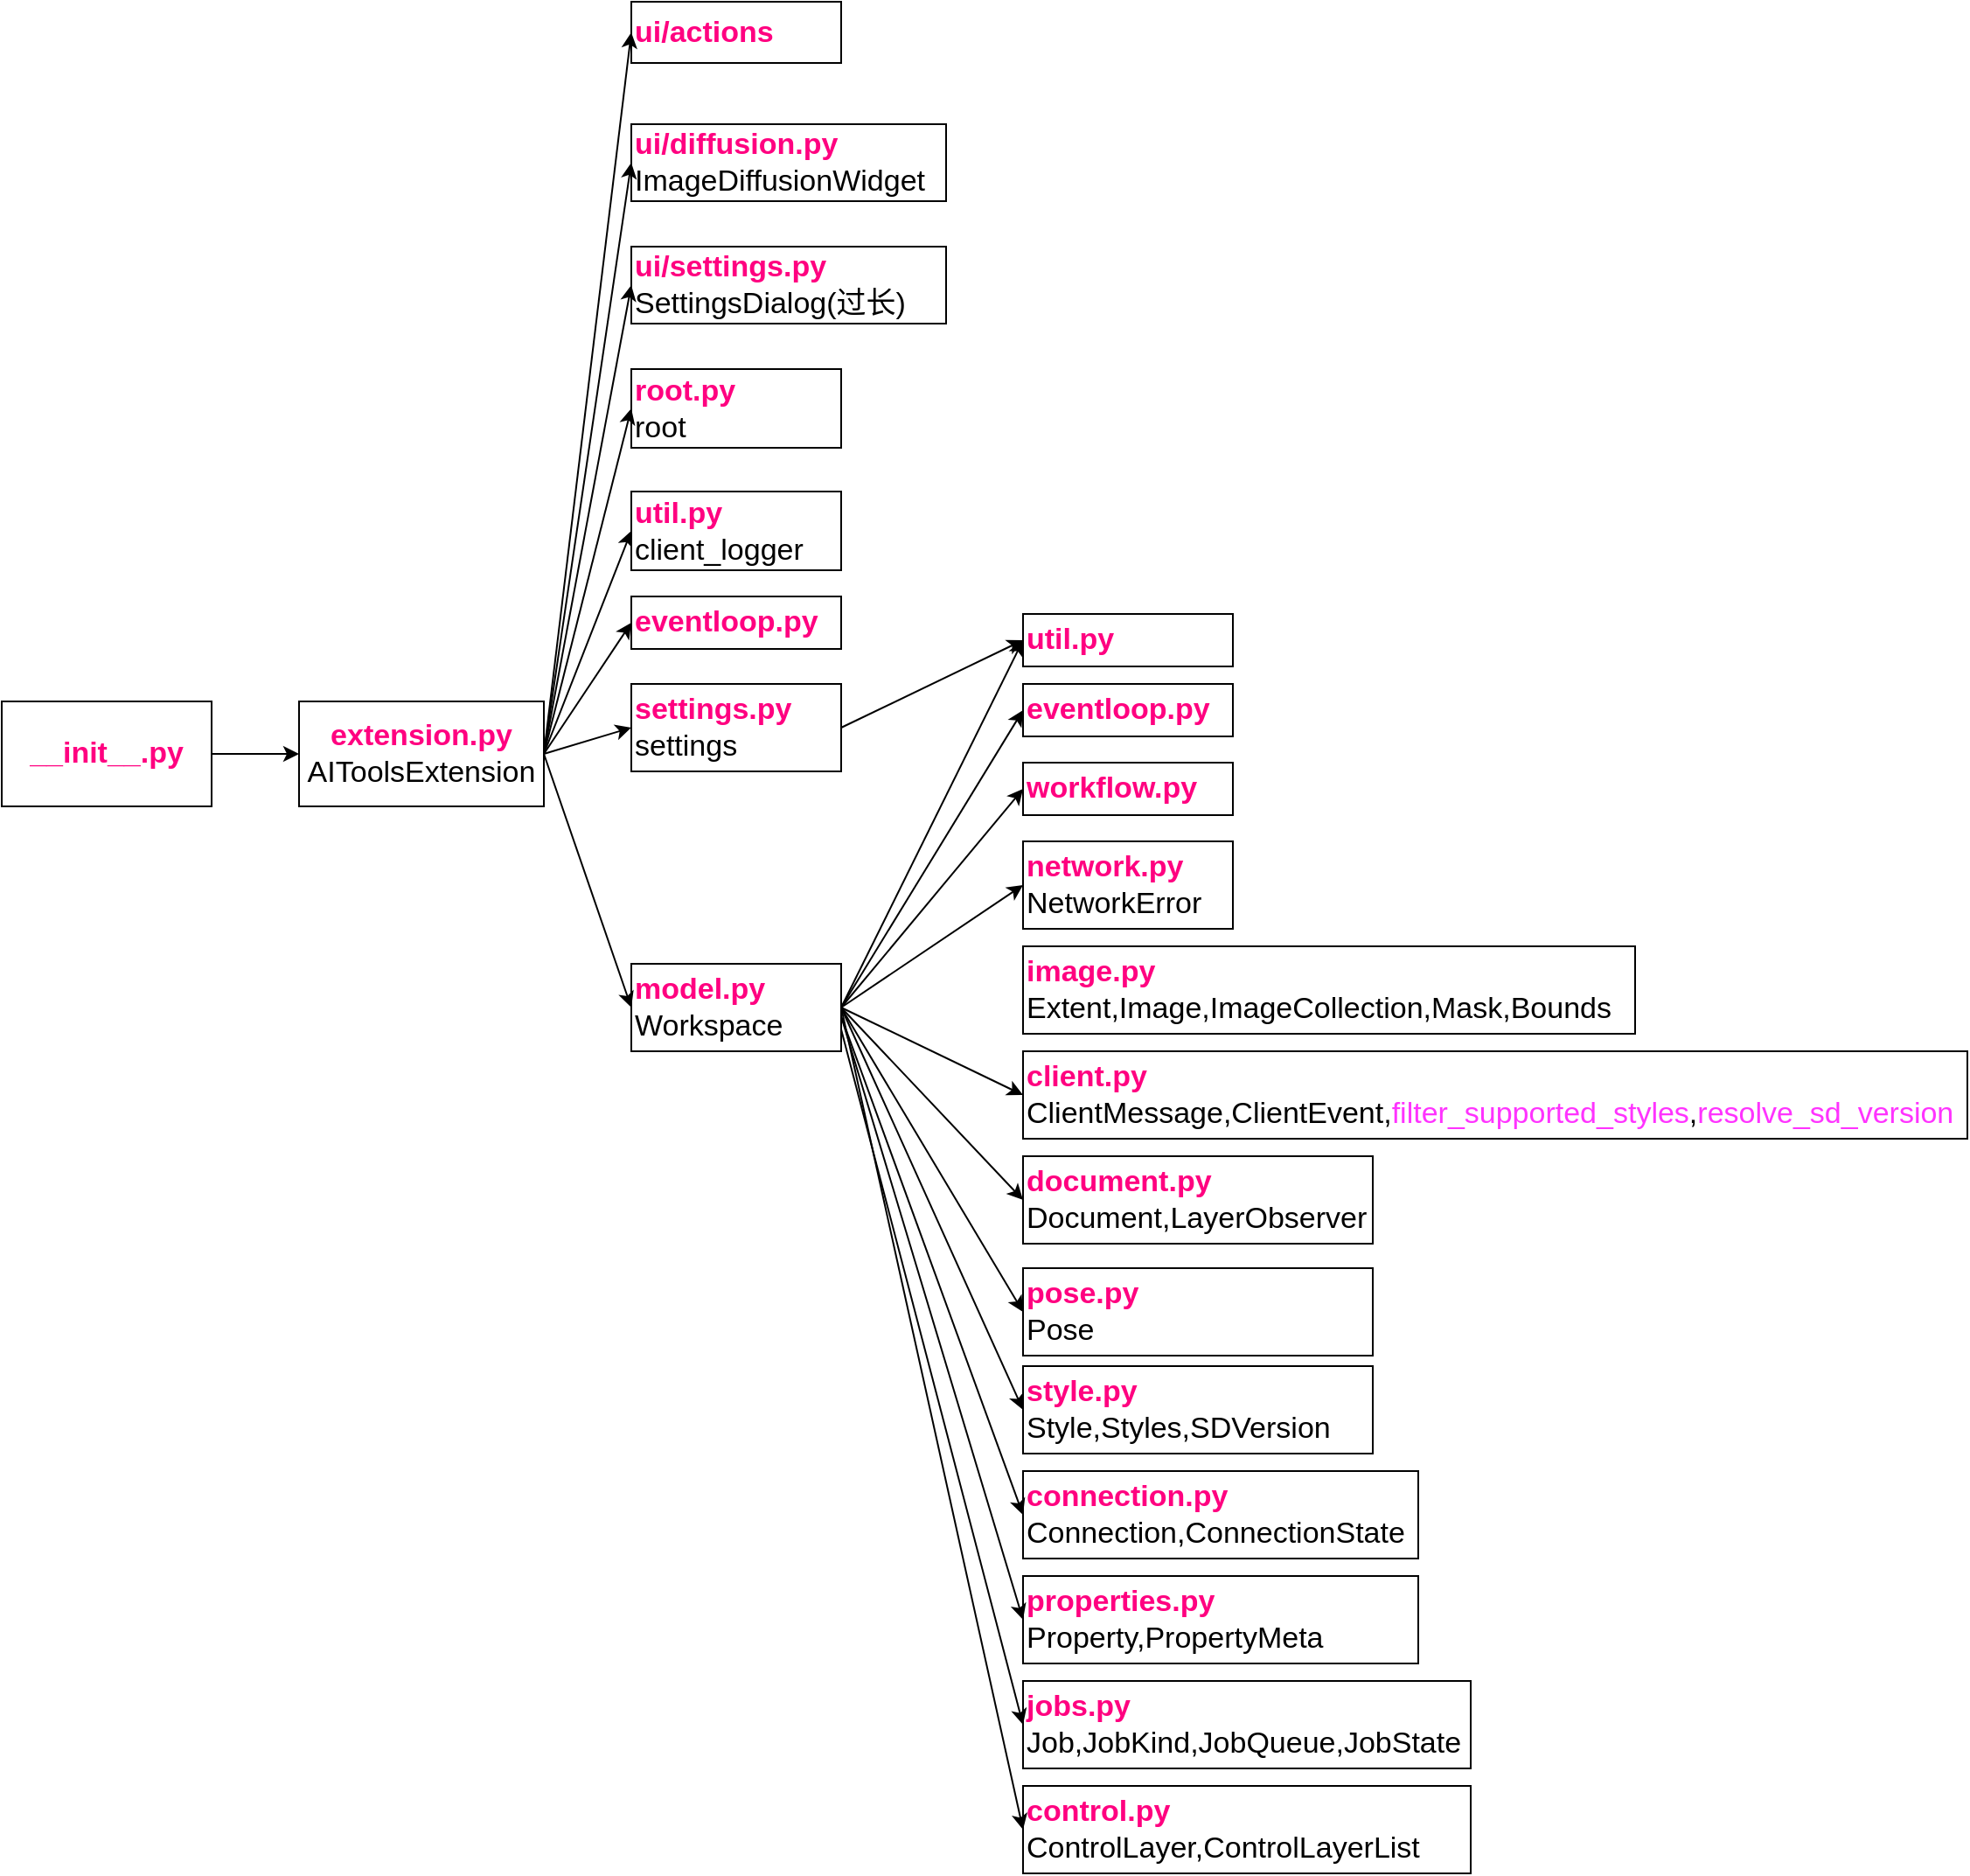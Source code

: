 <mxfile version="15.2.7" type="device" pages="4"><diagram id="s6690WLlOE1CmRV4Agv7" name="代码引用"><mxGraphModel dx="1550" dy="2151" grid="1" gridSize="10" guides="1" tooltips="1" connect="1" arrows="1" fold="1" page="1" pageScale="1" pageWidth="827" pageHeight="1169" math="0" shadow="0"><root><mxCell id="0"/><mxCell id="1" parent="0"/><mxCell id="dmzAYyBc5ZYdi9x2p_Vc-1" value="__init__.py" style="rounded=0;whiteSpace=wrap;html=1;fontSize=17;fontColor=#FF0080;fontStyle=1" parent="1" vertex="1"><mxGeometry x="30" y="320" width="120" height="60" as="geometry"/></mxCell><mxCell id="dmzAYyBc5ZYdi9x2p_Vc-3" value="" style="endArrow=classic;html=1;fontSize=17;fontColor=#FF0080;exitX=1;exitY=0.5;exitDx=0;exitDy=0;entryX=0;entryY=0.5;entryDx=0;entryDy=0;" parent="1" source="dmzAYyBc5ZYdi9x2p_Vc-1" target="dmzAYyBc5ZYdi9x2p_Vc-4" edge="1"><mxGeometry width="50" height="50" relative="1" as="geometry"><mxPoint x="220" y="400" as="sourcePoint"/><mxPoint x="294" y="250" as="targetPoint"/></mxGeometry></mxCell><mxCell id="dmzAYyBc5ZYdi9x2p_Vc-4" value="extension.py&lt;br&gt;&lt;span style=&quot;font-weight: normal;&quot;&gt;&lt;font color=&quot;#000000&quot;&gt;AIToolsExtension&lt;/font&gt;&lt;/span&gt;" style="rounded=0;whiteSpace=wrap;html=1;fontSize=17;fontColor=#FF0080;fontStyle=1" parent="1" vertex="1"><mxGeometry x="200" y="320" width="140" height="60" as="geometry"/></mxCell><mxCell id="GOPpuYpBPx3TyTkF1gHG-1" value="eventloop.py" style="rounded=0;whiteSpace=wrap;html=1;fontSize=17;fontColor=#FF0080;fontStyle=1;align=left;" parent="1" vertex="1"><mxGeometry x="390" y="260" width="120" height="30" as="geometry"/></mxCell><mxCell id="GOPpuYpBPx3TyTkF1gHG-2" value="" style="endArrow=classic;html=1;fontSize=17;fontColor=#FF0080;exitX=1;exitY=0.5;exitDx=0;exitDy=0;entryX=0;entryY=0.5;entryDx=0;entryDy=0;" parent="1" source="dmzAYyBc5ZYdi9x2p_Vc-4" target="GOPpuYpBPx3TyTkF1gHG-1" edge="1"><mxGeometry width="50" height="50" relative="1" as="geometry"><mxPoint x="200" y="360" as="sourcePoint"/><mxPoint x="250" y="360" as="targetPoint"/></mxGeometry></mxCell><mxCell id="GOPpuYpBPx3TyTkF1gHG-3" value="settings.py&lt;br&gt;&lt;span style=&quot;font-weight: normal&quot;&gt;&lt;font color=&quot;#000000&quot;&gt;settings&lt;/font&gt;&lt;/span&gt;" style="rounded=0;whiteSpace=wrap;html=1;fontSize=17;fontColor=#FF0080;fontStyle=1;align=left;" parent="1" vertex="1"><mxGeometry x="390" y="310" width="120" height="50" as="geometry"/></mxCell><mxCell id="GOPpuYpBPx3TyTkF1gHG-4" value="" style="endArrow=classic;html=1;fontSize=17;fontColor=#FF0080;exitX=1;exitY=0.5;exitDx=0;exitDy=0;entryX=0;entryY=0.5;entryDx=0;entryDy=0;" parent="1" source="dmzAYyBc5ZYdi9x2p_Vc-4" target="GOPpuYpBPx3TyTkF1gHG-13" edge="1"><mxGeometry width="50" height="50" relative="1" as="geometry"><mxPoint x="350" y="360" as="sourcePoint"/><mxPoint x="390" y="300" as="targetPoint"/></mxGeometry></mxCell><mxCell id="GOPpuYpBPx3TyTkF1gHG-5" value="util.py" style="rounded=0;whiteSpace=wrap;html=1;fontSize=17;fontColor=#FF0080;fontStyle=1;align=left;" parent="1" vertex="1"><mxGeometry x="614" y="270" width="120" height="30" as="geometry"/></mxCell><mxCell id="GOPpuYpBPx3TyTkF1gHG-6" value="" style="endArrow=classic;html=1;fontSize=17;fontColor=#FF0080;exitX=1;exitY=0.5;exitDx=0;exitDy=0;entryX=0;entryY=0.5;entryDx=0;entryDy=0;" parent="1" source="GOPpuYpBPx3TyTkF1gHG-3" target="GOPpuYpBPx3TyTkF1gHG-5" edge="1"><mxGeometry width="50" height="50" relative="1" as="geometry"><mxPoint x="350" y="360" as="sourcePoint"/><mxPoint x="400" y="310" as="targetPoint"/></mxGeometry></mxCell><mxCell id="GOPpuYpBPx3TyTkF1gHG-7" value="model.py&lt;br&gt;&lt;font color=&quot;#000000&quot;&gt;&lt;span style=&quot;font-weight: 400&quot;&gt;Workspace&lt;/span&gt;&lt;/font&gt;" style="rounded=0;whiteSpace=wrap;html=1;fontSize=17;fontColor=#FF0080;fontStyle=1;align=left;" parent="1" vertex="1"><mxGeometry x="390" y="470" width="120" height="50" as="geometry"/></mxCell><mxCell id="GOPpuYpBPx3TyTkF1gHG-8" value="" style="endArrow=classic;html=1;fontSize=17;fontColor=#FF0080;entryX=0;entryY=0.5;entryDx=0;entryDy=0;" parent="1" target="GOPpuYpBPx3TyTkF1gHG-7" edge="1"><mxGeometry width="50" height="50" relative="1" as="geometry"><mxPoint x="340" y="350" as="sourcePoint"/><mxPoint x="400" y="310" as="targetPoint"/></mxGeometry></mxCell><mxCell id="GOPpuYpBPx3TyTkF1gHG-9" value="ui/diffusion.py&lt;br&gt;&lt;font color=&quot;#000000&quot;&gt;&lt;span style=&quot;font-weight: 400&quot;&gt;ImageDiffusionWidget&lt;/span&gt;&lt;/font&gt;" style="rounded=0;whiteSpace=wrap;html=1;fontSize=17;fontColor=#FF0080;fontStyle=1;align=left;" parent="1" vertex="1"><mxGeometry x="390" y="-10" width="180" height="44" as="geometry"/></mxCell><mxCell id="GOPpuYpBPx3TyTkF1gHG-10" value="ui/actions" style="rounded=0;whiteSpace=wrap;html=1;fontSize=17;fontColor=#FF0080;fontStyle=1;align=left;" parent="1" vertex="1"><mxGeometry x="390" y="-80" width="120" height="35" as="geometry"/></mxCell><mxCell id="GOPpuYpBPx3TyTkF1gHG-11" value="ui/settings.py&lt;br&gt;&lt;font color=&quot;#000000&quot;&gt;&lt;span style=&quot;font-weight: 400&quot;&gt;SettingsDialog(过长)&lt;/span&gt;&lt;/font&gt;" style="rounded=0;whiteSpace=wrap;html=1;fontSize=17;fontColor=#FF0080;fontStyle=1;align=left;" parent="1" vertex="1"><mxGeometry x="390" y="60" width="180" height="44" as="geometry"/></mxCell><mxCell id="GOPpuYpBPx3TyTkF1gHG-12" value="root.py&lt;br&gt;&lt;span style=&quot;color: rgb(0 , 0 , 0) ; font-weight: 400&quot;&gt;root&lt;/span&gt;" style="rounded=0;whiteSpace=wrap;html=1;fontSize=17;fontColor=#FF0080;fontStyle=1;align=left;" parent="1" vertex="1"><mxGeometry x="390" y="130" width="120" height="45" as="geometry"/></mxCell><mxCell id="GOPpuYpBPx3TyTkF1gHG-13" value="util.py&lt;br&gt;&lt;span style=&quot;color: rgba(0 , 0 , 0 , 0) ; font-family: monospace ; font-size: 0px ; font-weight: 400&quot;&gt;%3CmxGraphModel%3E%3Croot%3E%3CmxCell%20id%3D%220%22%2F%3E%3CmxCell%20id%3D%221%22%20parent%3D%220%22%2F%3E%3CmxCell%20id%3D%222%22%20value%3D%22util.py%22%20style%3D%22rounded%3D0%3BwhiteSpace%3Dwrap%3Bhtml%3D1%3BfontSize%3D17%3BfontColor%3D%23FF0080%3BfontStyle%3D1%22%20vertex%3D%221%22%20parent%3D%221%22%3E%3CmxGeometry%20x%3D%22560%22%20y%3D%22270%22%20width%3D%22120%22%20height%3D%2260%22%20as%3D%22geometry%22%2F%3E%3C%2FmxCell%3E%3C%2Froot%3E%3C%2FmxGraphModel%3E&lt;/span&gt;&lt;span style=&quot;color: rgb(0 , 0 , 0) ; font-weight: 400&quot;&gt;client_logger&lt;/span&gt;" style="rounded=0;whiteSpace=wrap;html=1;fontSize=17;fontColor=#FF0080;fontStyle=1;align=left;" parent="1" vertex="1"><mxGeometry x="390" y="200" width="120" height="45" as="geometry"/></mxCell><mxCell id="GOPpuYpBPx3TyTkF1gHG-14" value="eventloop.py" style="rounded=0;whiteSpace=wrap;html=1;fontSize=17;fontColor=#FF0080;fontStyle=1;align=left;" parent="1" vertex="1"><mxGeometry x="614" y="310" width="120" height="30" as="geometry"/></mxCell><mxCell id="GOPpuYpBPx3TyTkF1gHG-15" value="workflow.py" style="rounded=0;whiteSpace=wrap;html=1;fontSize=17;fontColor=#FF0080;fontStyle=1;align=left;" parent="1" vertex="1"><mxGeometry x="614" y="355" width="120" height="30" as="geometry"/></mxCell><mxCell id="GOPpuYpBPx3TyTkF1gHG-16" value="" style="endArrow=classic;html=1;fontSize=17;fontColor=#FF0080;exitX=1;exitY=0.5;exitDx=0;exitDy=0;entryX=0;entryY=0.5;entryDx=0;entryDy=0;" parent="1" source="GOPpuYpBPx3TyTkF1gHG-7" target="GOPpuYpBPx3TyTkF1gHG-5" edge="1"><mxGeometry width="50" height="50" relative="1" as="geometry"><mxPoint x="520" y="310" as="sourcePoint"/><mxPoint x="560" y="260" as="targetPoint"/></mxGeometry></mxCell><mxCell id="GOPpuYpBPx3TyTkF1gHG-17" value="" style="endArrow=classic;html=1;fontSize=17;fontColor=#FF0080;exitX=1;exitY=0.5;exitDx=0;exitDy=0;entryX=0;entryY=0.5;entryDx=0;entryDy=0;" parent="1" source="GOPpuYpBPx3TyTkF1gHG-7" target="GOPpuYpBPx3TyTkF1gHG-14" edge="1"><mxGeometry width="50" height="50" relative="1" as="geometry"><mxPoint x="520" y="380" as="sourcePoint"/><mxPoint x="560" y="260" as="targetPoint"/></mxGeometry></mxCell><mxCell id="GOPpuYpBPx3TyTkF1gHG-18" value="" style="endArrow=classic;html=1;fontSize=17;fontColor=#FF0080;exitX=1;exitY=0.5;exitDx=0;exitDy=0;entryX=0;entryY=0.5;entryDx=0;entryDy=0;" parent="1" source="GOPpuYpBPx3TyTkF1gHG-7" target="GOPpuYpBPx3TyTkF1gHG-15" edge="1"><mxGeometry width="50" height="50" relative="1" as="geometry"><mxPoint x="530" y="390" as="sourcePoint"/><mxPoint x="570" y="270" as="targetPoint"/></mxGeometry></mxCell><mxCell id="GOPpuYpBPx3TyTkF1gHG-19" value="client.py&lt;br&gt;&lt;span style=&quot;font-weight: 400&quot;&gt;&lt;font color=&quot;#000000&quot;&gt;ClientMessage,ClientEvent,&lt;/font&gt;&lt;font color=&quot;#ff33ff&quot;&gt;filter_supported_styles&lt;/font&gt;&lt;font color=&quot;#000000&quot;&gt;,&lt;/font&gt;&lt;font color=&quot;#ff33ff&quot;&gt;resolve_sd_version&lt;/font&gt;&lt;/span&gt;" style="rounded=0;whiteSpace=wrap;html=1;fontSize=17;fontColor=#FF0080;fontStyle=1;align=left;" parent="1" vertex="1"><mxGeometry x="614" y="520" width="540" height="50" as="geometry"/></mxCell><mxCell id="GOPpuYpBPx3TyTkF1gHG-20" value="network.py&lt;br&gt;&lt;font color=&quot;#000000&quot;&gt;&lt;span style=&quot;font-weight: 400&quot;&gt;NetworkError&lt;/span&gt;&lt;/font&gt;" style="rounded=0;whiteSpace=wrap;html=1;fontSize=17;fontColor=#FF0080;fontStyle=1;align=left;" parent="1" vertex="1"><mxGeometry x="614" y="400" width="120" height="50" as="geometry"/></mxCell><mxCell id="GOPpuYpBPx3TyTkF1gHG-21" value="image.py&lt;br&gt;&lt;font color=&quot;#000000&quot;&gt;&lt;span style=&quot;font-weight: 400&quot;&gt;Extent,Image,ImageCollection,Mask,Bounds&lt;/span&gt;&lt;/font&gt;" style="rounded=0;whiteSpace=wrap;html=1;fontSize=17;fontColor=#FF0080;fontStyle=1;align=left;" parent="1" vertex="1"><mxGeometry x="614" y="460" width="350" height="50" as="geometry"/></mxCell><mxCell id="GOPpuYpBPx3TyTkF1gHG-22" value="document.py&lt;br&gt;&lt;font color=&quot;#000000&quot;&gt;&lt;span style=&quot;font-weight: 400&quot;&gt;Document,LayerObserver&lt;/span&gt;&lt;/font&gt;" style="rounded=0;whiteSpace=wrap;html=1;fontSize=17;fontColor=#FF0080;fontStyle=1;align=left;" parent="1" vertex="1"><mxGeometry x="614" y="580" width="200" height="50" as="geometry"/></mxCell><mxCell id="GOPpuYpBPx3TyTkF1gHG-23" value="pose.py&lt;br&gt;&lt;font color=&quot;#000000&quot;&gt;&lt;span style=&quot;font-weight: 400&quot;&gt;Pose&lt;/span&gt;&lt;/font&gt;" style="rounded=0;whiteSpace=wrap;html=1;fontSize=17;fontColor=#FF0080;fontStyle=1;align=left;" parent="1" vertex="1"><mxGeometry x="614" y="644" width="200" height="50" as="geometry"/></mxCell><mxCell id="GOPpuYpBPx3TyTkF1gHG-24" value="style.py&lt;br&gt;&lt;font color=&quot;#000000&quot;&gt;&lt;span style=&quot;font-weight: 400&quot;&gt;Style,Styles,SDVersion&lt;/span&gt;&lt;/font&gt;" style="rounded=0;whiteSpace=wrap;html=1;fontSize=17;fontColor=#FF0080;fontStyle=1;align=left;" parent="1" vertex="1"><mxGeometry x="614" y="700" width="200" height="50" as="geometry"/></mxCell><mxCell id="GOPpuYpBPx3TyTkF1gHG-25" value="connection.py&lt;br&gt;&lt;font color=&quot;#000000&quot;&gt;&lt;span style=&quot;font-weight: 400&quot;&gt;Connection,ConnectionState&lt;/span&gt;&lt;/font&gt;" style="rounded=0;whiteSpace=wrap;html=1;fontSize=17;fontColor=#FF0080;fontStyle=1;align=left;" parent="1" vertex="1"><mxGeometry x="614" y="760" width="226" height="50" as="geometry"/></mxCell><mxCell id="GOPpuYpBPx3TyTkF1gHG-26" value="properties.py&lt;br&gt;&lt;font color=&quot;#000000&quot;&gt;&lt;span style=&quot;font-weight: 400&quot;&gt;Property,PropertyMeta&lt;/span&gt;&lt;/font&gt;" style="rounded=0;whiteSpace=wrap;html=1;fontSize=17;fontColor=#FF0080;fontStyle=1;align=left;" parent="1" vertex="1"><mxGeometry x="614" y="820" width="226" height="50" as="geometry"/></mxCell><mxCell id="GOPpuYpBPx3TyTkF1gHG-27" value="jobs.py&lt;br&gt;&lt;font color=&quot;#000000&quot;&gt;&lt;span style=&quot;font-weight: 400&quot;&gt;Job,JobKind,JobQueue,JobState&lt;/span&gt;&lt;/font&gt;" style="rounded=0;whiteSpace=wrap;html=1;fontSize=17;fontColor=#FF0080;fontStyle=1;align=left;" parent="1" vertex="1"><mxGeometry x="614" y="880" width="256" height="50" as="geometry"/></mxCell><mxCell id="GOPpuYpBPx3TyTkF1gHG-28" value="control.py&lt;br&gt;&lt;font color=&quot;#000000&quot;&gt;&lt;span style=&quot;font-weight: 400&quot;&gt;ControlLayer,ControlLayerList&lt;/span&gt;&lt;/font&gt;" style="rounded=0;whiteSpace=wrap;html=1;fontSize=17;fontColor=#FF0080;fontStyle=1;align=left;" parent="1" vertex="1"><mxGeometry x="614" y="940" width="256" height="50" as="geometry"/></mxCell><mxCell id="GOPpuYpBPx3TyTkF1gHG-29" value="" style="endArrow=classic;html=1;fontSize=17;fontColor=#FF0080;entryX=0;entryY=0.5;entryDx=0;entryDy=0;" parent="1" target="GOPpuYpBPx3TyTkF1gHG-3" edge="1"><mxGeometry width="50" height="50" relative="1" as="geometry"><mxPoint x="340" y="350" as="sourcePoint"/><mxPoint x="400" y="285" as="targetPoint"/></mxGeometry></mxCell><mxCell id="Z6NCMhiKsY-pRbt_U1xc-1" value="" style="endArrow=classic;html=1;fontSize=17;fontColor=#FF0080;entryX=0;entryY=0.5;entryDx=0;entryDy=0;" parent="1" target="GOPpuYpBPx3TyTkF1gHG-12" edge="1"><mxGeometry width="50" height="50" relative="1" as="geometry"><mxPoint x="340" y="350" as="sourcePoint"/><mxPoint x="400" y="232.5" as="targetPoint"/></mxGeometry></mxCell><mxCell id="Z6NCMhiKsY-pRbt_U1xc-2" value="" style="endArrow=classic;html=1;fontSize=17;fontColor=#FF0080;entryX=0;entryY=0.5;entryDx=0;entryDy=0;" parent="1" target="GOPpuYpBPx3TyTkF1gHG-11" edge="1"><mxGeometry width="50" height="50" relative="1" as="geometry"><mxPoint x="340" y="350" as="sourcePoint"/><mxPoint x="410" y="242.5" as="targetPoint"/></mxGeometry></mxCell><mxCell id="Z6NCMhiKsY-pRbt_U1xc-3" value="" style="endArrow=classic;html=1;fontSize=17;fontColor=#FF0080;entryX=0;entryY=0.5;entryDx=0;entryDy=0;" parent="1" target="GOPpuYpBPx3TyTkF1gHG-9" edge="1"><mxGeometry width="50" height="50" relative="1" as="geometry"><mxPoint x="340" y="350" as="sourcePoint"/><mxPoint x="420" y="252.5" as="targetPoint"/></mxGeometry></mxCell><mxCell id="Z6NCMhiKsY-pRbt_U1xc-4" value="" style="endArrow=classic;html=1;fontSize=17;fontColor=#FF0080;entryX=0;entryY=0.5;entryDx=0;entryDy=0;" parent="1" target="GOPpuYpBPx3TyTkF1gHG-10" edge="1"><mxGeometry width="50" height="50" relative="1" as="geometry"><mxPoint x="340" y="350" as="sourcePoint"/><mxPoint x="430" y="262.5" as="targetPoint"/></mxGeometry></mxCell><mxCell id="Z6NCMhiKsY-pRbt_U1xc-5" value="" style="endArrow=classic;html=1;fontSize=17;fontColor=#FF0080;exitX=1;exitY=0.5;exitDx=0;exitDy=0;entryX=0;entryY=0.5;entryDx=0;entryDy=0;" parent="1" source="GOPpuYpBPx3TyTkF1gHG-7" target="GOPpuYpBPx3TyTkF1gHG-20" edge="1"><mxGeometry width="50" height="50" relative="1" as="geometry"><mxPoint x="520" y="505" as="sourcePoint"/><mxPoint x="624" y="380" as="targetPoint"/></mxGeometry></mxCell><mxCell id="Z6NCMhiKsY-pRbt_U1xc-6" value="" style="endArrow=classic;html=1;fontSize=17;fontColor=#FF0080;exitX=1;exitY=0.5;exitDx=0;exitDy=0;entryX=0;entryY=0.5;entryDx=0;entryDy=0;" parent="1" source="GOPpuYpBPx3TyTkF1gHG-7" target="GOPpuYpBPx3TyTkF1gHG-19" edge="1"><mxGeometry width="50" height="50" relative="1" as="geometry"><mxPoint x="530" y="515" as="sourcePoint"/><mxPoint x="634" y="390" as="targetPoint"/></mxGeometry></mxCell><mxCell id="Z6NCMhiKsY-pRbt_U1xc-7" value="" style="endArrow=classic;html=1;fontSize=17;fontColor=#FF0080;exitX=1;exitY=0.5;exitDx=0;exitDy=0;entryX=0;entryY=0.5;entryDx=0;entryDy=0;" parent="1" source="GOPpuYpBPx3TyTkF1gHG-7" target="GOPpuYpBPx3TyTkF1gHG-22" edge="1"><mxGeometry width="50" height="50" relative="1" as="geometry"><mxPoint x="540" y="525" as="sourcePoint"/><mxPoint x="644" y="400" as="targetPoint"/></mxGeometry></mxCell><mxCell id="Z6NCMhiKsY-pRbt_U1xc-8" value="" style="endArrow=classic;html=1;fontSize=17;fontColor=#FF0080;exitX=1;exitY=0.5;exitDx=0;exitDy=0;entryX=0;entryY=0.5;entryDx=0;entryDy=0;" parent="1" source="GOPpuYpBPx3TyTkF1gHG-7" target="GOPpuYpBPx3TyTkF1gHG-23" edge="1"><mxGeometry width="50" height="50" relative="1" as="geometry"><mxPoint x="550" y="535" as="sourcePoint"/><mxPoint x="654" y="410" as="targetPoint"/></mxGeometry></mxCell><mxCell id="Z6NCMhiKsY-pRbt_U1xc-9" value="" style="endArrow=classic;html=1;fontSize=17;fontColor=#FF0080;exitX=1;exitY=0.5;exitDx=0;exitDy=0;entryX=0;entryY=0.5;entryDx=0;entryDy=0;" parent="1" source="GOPpuYpBPx3TyTkF1gHG-7" target="GOPpuYpBPx3TyTkF1gHG-24" edge="1"><mxGeometry width="50" height="50" relative="1" as="geometry"><mxPoint x="560" y="545" as="sourcePoint"/><mxPoint x="664" y="420" as="targetPoint"/></mxGeometry></mxCell><mxCell id="Z6NCMhiKsY-pRbt_U1xc-10" value="" style="endArrow=classic;html=1;fontSize=17;fontColor=#FF0080;entryX=0;entryY=0.5;entryDx=0;entryDy=0;" parent="1" target="GOPpuYpBPx3TyTkF1gHG-25" edge="1"><mxGeometry width="50" height="50" relative="1" as="geometry"><mxPoint x="510" y="500" as="sourcePoint"/><mxPoint x="674" y="430" as="targetPoint"/></mxGeometry></mxCell><mxCell id="Z6NCMhiKsY-pRbt_U1xc-11" value="" style="endArrow=classic;html=1;fontSize=17;fontColor=#FF0080;entryX=0;entryY=0.5;entryDx=0;entryDy=0;" parent="1" target="GOPpuYpBPx3TyTkF1gHG-26" edge="1"><mxGeometry width="50" height="50" relative="1" as="geometry"><mxPoint x="510" y="500" as="sourcePoint"/><mxPoint x="684" y="440" as="targetPoint"/></mxGeometry></mxCell><mxCell id="Z6NCMhiKsY-pRbt_U1xc-12" value="" style="endArrow=classic;html=1;fontSize=17;fontColor=#FF0080;exitX=1;exitY=0.75;exitDx=0;exitDy=0;entryX=0;entryY=0.5;entryDx=0;entryDy=0;" parent="1" source="GOPpuYpBPx3TyTkF1gHG-7" target="GOPpuYpBPx3TyTkF1gHG-27" edge="1"><mxGeometry width="50" height="50" relative="1" as="geometry"><mxPoint x="590" y="575" as="sourcePoint"/><mxPoint x="694" y="450" as="targetPoint"/></mxGeometry></mxCell><mxCell id="Z6NCMhiKsY-pRbt_U1xc-13" value="" style="endArrow=classic;html=1;fontSize=17;fontColor=#FF0080;exitX=1;exitY=0.5;exitDx=0;exitDy=0;entryX=0;entryY=0.5;entryDx=0;entryDy=0;" parent="1" source="GOPpuYpBPx3TyTkF1gHG-7" target="GOPpuYpBPx3TyTkF1gHG-28" edge="1"><mxGeometry width="50" height="50" relative="1" as="geometry"><mxPoint x="600" y="585" as="sourcePoint"/><mxPoint x="704" y="460" as="targetPoint"/></mxGeometry></mxCell></root></mxGraphModel></diagram><diagram id="pic3jZjhKmj_xf94YB1y" name="krita与comfyui通信"><mxGraphModel dx="1886" dy="998" grid="1" gridSize="10" guides="1" tooltips="1" connect="1" arrows="1" fold="1" page="1" pageScale="1" pageWidth="827" pageHeight="1169" math="0" shadow="0"><root><mxCell id="gXrWI5UYAqbbWi49uiJX-0"/><mxCell id="gXrWI5UYAqbbWi49uiJX-1" parent="gXrWI5UYAqbbWi49uiJX-0"/><mxCell id="6hmaKW7xlo529erZuSrg-0" value="connection.py" style="rounded=0;whiteSpace=wrap;html=1;fontSize=17;fontColor=#FF0080;fontStyle=1;align=center;" parent="gXrWI5UYAqbbWi49uiJX-1" vertex="1"><mxGeometry x="30" y="115" width="140" height="50" as="geometry"/></mxCell><mxCell id="IfQ5zllf2JIGAX7DUfAb-0" value="&lt;span style=&quot;font-weight: 400;&quot;&gt;&lt;font color=&quot;#009900&quot;&gt;class connection&amp;nbsp;&lt;/font&gt;&lt;/span&gt;" style="rounded=0;whiteSpace=wrap;html=1;fontSize=17;fontColor=#FF0080;fontStyle=1;align=center;strokeColor=#000000;" vertex="1" parent="gXrWI5UYAqbbWi49uiJX-1"><mxGeometry x="30" y="165" width="140" height="30" as="geometry"/></mxCell><mxCell id="IfQ5zllf2JIGAX7DUfAb-1" value="&lt;span style=&quot;font-weight: 400;&quot;&gt;&lt;font color=&quot;#3333ff&quot;&gt;_connect&lt;/font&gt;&lt;/span&gt;" style="rounded=0;whiteSpace=wrap;html=1;fontSize=17;fontColor=#FF0080;fontStyle=1;align=center;" vertex="1" parent="gXrWI5UYAqbbWi49uiJX-1"><mxGeometry x="120" y="275" width="80" height="20" as="geometry"/></mxCell><mxCell id="IfQ5zllf2JIGAX7DUfAb-3" value="&lt;font color=&quot;#3333ff&quot;&gt;&lt;span style=&quot;font-weight: 400&quot;&gt;_handle_mesage&lt;/span&gt;&lt;/font&gt;" style="rounded=0;whiteSpace=wrap;html=1;fontSize=17;fontColor=#FF0080;fontStyle=1;align=center;" vertex="1" parent="gXrWI5UYAqbbWi49uiJX-1"><mxGeometry x="220" y="275" width="150" height="20" as="geometry"/></mxCell><mxCell id="IfQ5zllf2JIGAX7DUfAb-6" value="&lt;span style=&quot;font-weight: 400&quot;&gt;&lt;font color=&quot;#3333ff&quot;&gt;connect&lt;/font&gt;&lt;/span&gt;" style="rounded=0;whiteSpace=wrap;html=1;fontSize=17;fontColor=#FF0080;fontStyle=1;align=center;" vertex="1" parent="gXrWI5UYAqbbWi49uiJX-1"><mxGeometry x="20" y="275" width="80" height="20" as="geometry"/></mxCell><mxCell id="IfQ5zllf2JIGAX7DUfAb-8" value="root.py" style="rounded=0;whiteSpace=wrap;html=1;fontSize=17;fontColor=#FF0080;fontStyle=1;align=center;" vertex="1" parent="gXrWI5UYAqbbWi49uiJX-1"><mxGeometry x="179" y="80" width="140" height="50" as="geometry"/></mxCell><mxCell id="IfQ5zllf2JIGAX7DUfAb-9" value="&lt;span style=&quot;font-weight: 400&quot;&gt;&lt;font color=&quot;#009900&quot;&gt;Root&lt;/font&gt;&lt;/span&gt;" style="rounded=0;whiteSpace=wrap;html=1;fontSize=17;fontColor=#FF0080;fontStyle=1;align=center;strokeColor=#000000;" vertex="1" parent="gXrWI5UYAqbbWi49uiJX-1"><mxGeometry x="179" y="130" width="140" height="30" as="geometry"/></mxCell><mxCell id="IfQ5zllf2JIGAX7DUfAb-10" value="" style="endArrow=none;html=1;entryX=0.5;entryY=1;entryDx=0;entryDy=0;exitX=0.5;exitY=0;exitDx=0;exitDy=0;" edge="1" parent="gXrWI5UYAqbbWi49uiJX-1" source="IfQ5zllf2JIGAX7DUfAb-6" target="IfQ5zllf2JIGAX7DUfAb-0"><mxGeometry width="50" height="50" relative="1" as="geometry"><mxPoint x="-20" y="275" as="sourcePoint"/><mxPoint x="30" y="225" as="targetPoint"/></mxGeometry></mxCell><mxCell id="IfQ5zllf2JIGAX7DUfAb-14" value="" style="endArrow=classic;html=1;exitX=1;exitY=0.5;exitDx=0;exitDy=0;entryX=0;entryY=0.5;entryDx=0;entryDy=0;strokeColor=#FF150D;" edge="1" parent="gXrWI5UYAqbbWi49uiJX-1" source="IfQ5zllf2JIGAX7DUfAb-6" target="IfQ5zllf2JIGAX7DUfAb-1"><mxGeometry width="50" height="50" relative="1" as="geometry"><mxPoint x="40" y="325" as="sourcePoint"/><mxPoint x="170" y="265" as="targetPoint"/></mxGeometry></mxCell><mxCell id="IfQ5zllf2JIGAX7DUfAb-15" value="" style="endArrow=classic;html=1;exitX=1;exitY=0.5;exitDx=0;exitDy=0;entryX=0;entryY=0.5;entryDx=0;entryDy=0;strokeColor=#FF0800;" edge="1" parent="gXrWI5UYAqbbWi49uiJX-1" source="IfQ5zllf2JIGAX7DUfAb-1" target="IfQ5zllf2JIGAX7DUfAb-3"><mxGeometry width="50" height="50" relative="1" as="geometry"><mxPoint x="110" y="295" as="sourcePoint"/><mxPoint x="160" y="295" as="targetPoint"/></mxGeometry></mxCell><mxCell id="IfQ5zllf2JIGAX7DUfAb-16" value="" style="endArrow=none;html=1;entryX=0.5;entryY=1;entryDx=0;entryDy=0;exitX=0.5;exitY=0;exitDx=0;exitDy=0;" edge="1" parent="gXrWI5UYAqbbWi49uiJX-1" source="IfQ5zllf2JIGAX7DUfAb-1" target="IfQ5zllf2JIGAX7DUfAb-0"><mxGeometry width="50" height="50" relative="1" as="geometry"><mxPoint x="70" y="285" as="sourcePoint"/><mxPoint x="110" y="205" as="targetPoint"/></mxGeometry></mxCell><mxCell id="IfQ5zllf2JIGAX7DUfAb-17" value="" style="endArrow=none;html=1;entryX=0.5;entryY=1;entryDx=0;entryDy=0;exitX=0.5;exitY=0;exitDx=0;exitDy=0;" edge="1" parent="gXrWI5UYAqbbWi49uiJX-1" source="IfQ5zllf2JIGAX7DUfAb-3" target="IfQ5zllf2JIGAX7DUfAb-0"><mxGeometry width="50" height="50" relative="1" as="geometry"><mxPoint x="80" y="295" as="sourcePoint"/><mxPoint x="120" y="215" as="targetPoint"/></mxGeometry></mxCell><mxCell id="IfQ5zllf2JIGAX7DUfAb-18" value="&lt;span style=&quot;font-weight: 400&quot;&gt;&lt;font color=&quot;#3333ff&quot;&gt;autostart&lt;br&gt;&lt;/font&gt;&lt;/span&gt;" style="rounded=0;whiteSpace=wrap;html=1;fontSize=17;fontColor=#FF0080;fontStyle=1;align=center;" vertex="1" parent="gXrWI5UYAqbbWi49uiJX-1"><mxGeometry x="209" y="170" width="80" height="20" as="geometry"/></mxCell><mxCell id="IfQ5zllf2JIGAX7DUfAb-20" value="" style="endArrow=none;html=1;entryX=0.5;entryY=1;entryDx=0;entryDy=0;exitX=0.5;exitY=0;exitDx=0;exitDy=0;" edge="1" parent="gXrWI5UYAqbbWi49uiJX-1" source="IfQ5zllf2JIGAX7DUfAb-18" target="IfQ5zllf2JIGAX7DUfAb-9"><mxGeometry width="50" height="50" relative="1" as="geometry"><mxPoint x="159" y="190" as="sourcePoint"/><mxPoint x="23" y="200" as="targetPoint"/></mxGeometry></mxCell><mxCell id="IfQ5zllf2JIGAX7DUfAb-21" value="" style="endArrow=classic;html=1;entryX=1;entryY=0.5;entryDx=0;entryDy=0;fontColor=#FF0000;strokeColor=#FF0505;exitX=0;exitY=0.5;exitDx=0;exitDy=0;" edge="1" parent="gXrWI5UYAqbbWi49uiJX-1" source="IfQ5zllf2JIGAX7DUfAb-18" target="IfQ5zllf2JIGAX7DUfAb-0"><mxGeometry width="50" height="50" relative="1" as="geometry"><mxPoint x="150" y="325" as="sourcePoint"/><mxPoint x="230" y="295" as="targetPoint"/></mxGeometry></mxCell><mxCell id="IfQ5zllf2JIGAX7DUfAb-22" value="server.py" style="rounded=0;whiteSpace=wrap;html=1;fontSize=17;fontColor=#FF0080;fontStyle=1;align=center;" vertex="1" parent="gXrWI5UYAqbbWi49uiJX-1"><mxGeometry x="380" y="40" width="140" height="50" as="geometry"/></mxCell><mxCell id="IfQ5zllf2JIGAX7DUfAb-23" value="&lt;span style=&quot;font-weight: 400&quot;&gt;&lt;font color=&quot;#009900&quot;&gt;ServerWidget&lt;/font&gt;&lt;/span&gt;" style="rounded=0;whiteSpace=wrap;html=1;fontSize=17;fontColor=#FF0080;fontStyle=1;align=center;strokeColor=#000000;" vertex="1" parent="gXrWI5UYAqbbWi49uiJX-1"><mxGeometry x="380" y="90" width="140" height="30" as="geometry"/></mxCell><mxCell id="IfQ5zllf2JIGAX7DUfAb-24" value="&lt;span style=&quot;font-weight: 400&quot;&gt;&lt;font color=&quot;#3333ff&quot;&gt;_start&lt;br&gt;&lt;/font&gt;&lt;/span&gt;" style="rounded=0;whiteSpace=wrap;html=1;fontSize=17;fontColor=#FF0080;fontStyle=1;align=center;" vertex="1" parent="gXrWI5UYAqbbWi49uiJX-1"><mxGeometry x="357" y="135" width="80" height="20" as="geometry"/></mxCell><mxCell id="IfQ5zllf2JIGAX7DUfAb-25" value="" style="endArrow=none;html=1;entryX=0.5;entryY=1;entryDx=0;entryDy=0;" edge="1" parent="gXrWI5UYAqbbWi49uiJX-1" source="IfQ5zllf2JIGAX7DUfAb-24" target="IfQ5zllf2JIGAX7DUfAb-23"><mxGeometry width="50" height="50" relative="1" as="geometry"><mxPoint x="234" y="170" as="sourcePoint"/><mxPoint x="234" y="160" as="targetPoint"/></mxGeometry></mxCell><mxCell id="IfQ5zllf2JIGAX7DUfAb-26" value="" style="endArrow=classic;html=1;entryX=1;entryY=0.5;entryDx=0;entryDy=0;fontColor=#FF0000;strokeColor=#FF0505;exitX=0;exitY=0.5;exitDx=0;exitDy=0;" edge="1" parent="gXrWI5UYAqbbWi49uiJX-1" source="IfQ5zllf2JIGAX7DUfAb-24" target="IfQ5zllf2JIGAX7DUfAb-9"><mxGeometry width="50" height="50" relative="1" as="geometry"><mxPoint x="219" y="190" as="sourcePoint"/><mxPoint x="178" y="190" as="targetPoint"/></mxGeometry></mxCell><mxCell id="IfQ5zllf2JIGAX7DUfAb-27" value="&lt;span style=&quot;font-weight: 400&quot;&gt;&lt;font color=&quot;#3333ff&quot;&gt;_launch&lt;br&gt;&lt;/font&gt;&lt;/span&gt;" style="rounded=0;whiteSpace=wrap;html=1;fontSize=17;fontColor=#FF0080;fontStyle=1;align=center;" vertex="1" parent="gXrWI5UYAqbbWi49uiJX-1"><mxGeometry x="460" y="133" width="80" height="20" as="geometry"/></mxCell><mxCell id="IfQ5zllf2JIGAX7DUfAb-28" value="" style="endArrow=classic;html=1;fontColor=#FF0000;strokeColor=#FF0505;exitX=0;exitY=0.5;exitDx=0;exitDy=0;entryX=1;entryY=0.5;entryDx=0;entryDy=0;" edge="1" parent="gXrWI5UYAqbbWi49uiJX-1" source="IfQ5zllf2JIGAX7DUfAb-27" target="IfQ5zllf2JIGAX7DUfAb-24"><mxGeometry width="50" height="50" relative="1" as="geometry"><mxPoint x="367" y="155" as="sourcePoint"/><mxPoint x="450" y="175" as="targetPoint"/></mxGeometry></mxCell><mxCell id="IfQ5zllf2JIGAX7DUfAb-31" value="" style="endArrow=none;html=1;entryX=1;entryY=0.5;entryDx=0;entryDy=0;exitX=1;exitY=0.5;exitDx=0;exitDy=0;rounded=0;" edge="1" parent="gXrWI5UYAqbbWi49uiJX-1" source="IfQ5zllf2JIGAX7DUfAb-27" target="IfQ5zllf2JIGAX7DUfAb-23"><mxGeometry width="50" height="50" relative="1" as="geometry"><mxPoint x="428.2" y="145" as="sourcePoint"/><mxPoint x="460" y="130" as="targetPoint"/><Array as="points"><mxPoint x="550" y="143"/><mxPoint x="550" y="105"/></Array></mxGeometry></mxCell><mxCell id="IfQ5zllf2JIGAX7DUfAb-32" value="&lt;span style=&quot;font-weight: 400&quot;&gt;&lt;font color=&quot;#3333ff&quot;&gt;_install&lt;br&gt;&lt;/font&gt;&lt;/span&gt;" style="rounded=0;whiteSpace=wrap;html=1;fontSize=17;fontColor=#FF0080;fontStyle=1;align=center;" vertex="1" parent="gXrWI5UYAqbbWi49uiJX-1"><mxGeometry x="460" y="153" width="80" height="20" as="geometry"/></mxCell><mxCell id="IfQ5zllf2JIGAX7DUfAb-33" value="&lt;span style=&quot;font-weight: 400&quot;&gt;&lt;font color=&quot;#3333ff&quot;&gt;_upgrade&lt;br&gt;&lt;/font&gt;&lt;/span&gt;" style="rounded=0;whiteSpace=wrap;html=1;fontSize=17;fontColor=#FF0080;fontStyle=1;align=center;" vertex="1" parent="gXrWI5UYAqbbWi49uiJX-1"><mxGeometry x="460" y="173" width="80" height="20" as="geometry"/></mxCell><mxCell id="IfQ5zllf2JIGAX7DUfAb-34" value="" style="endArrow=none;html=1;exitX=1;exitY=0.5;exitDx=0;exitDy=0;rounded=0;" edge="1" parent="gXrWI5UYAqbbWi49uiJX-1" source="IfQ5zllf2JIGAX7DUfAb-32"><mxGeometry width="50" height="50" relative="1" as="geometry"><mxPoint x="428.2" y="145" as="sourcePoint"/><mxPoint x="550" y="145" as="targetPoint"/><Array as="points"><mxPoint x="550" y="163"/></Array></mxGeometry></mxCell><mxCell id="IfQ5zllf2JIGAX7DUfAb-35" value="" style="endArrow=none;html=1;exitX=1;exitY=0.5;exitDx=0;exitDy=0;rounded=0;" edge="1" parent="gXrWI5UYAqbbWi49uiJX-1" source="IfQ5zllf2JIGAX7DUfAb-33"><mxGeometry width="50" height="50" relative="1" as="geometry"><mxPoint x="550" y="173" as="sourcePoint"/><mxPoint x="550" y="165" as="targetPoint"/><Array as="points"><mxPoint x="550" y="183"/></Array></mxGeometry></mxCell><mxCell id="IfQ5zllf2JIGAX7DUfAb-36" value="" style="endArrow=classic;html=1;fontColor=#FF0000;strokeColor=#FF0505;exitX=0;exitY=0.5;exitDx=0;exitDy=0;entryX=1;entryY=0.5;entryDx=0;entryDy=0;" edge="1" parent="gXrWI5UYAqbbWi49uiJX-1" source="IfQ5zllf2JIGAX7DUfAb-32" target="IfQ5zllf2JIGAX7DUfAb-24"><mxGeometry width="50" height="50" relative="1" as="geometry"><mxPoint x="470" y="153" as="sourcePoint"/><mxPoint x="446.52" y="153.7" as="targetPoint"/></mxGeometry></mxCell><mxCell id="IfQ5zllf2JIGAX7DUfAb-37" value="" style="endArrow=classic;html=1;fontColor=#FF0000;strokeColor=#FF0505;exitX=0;exitY=0.5;exitDx=0;exitDy=0;entryX=1;entryY=0.5;entryDx=0;entryDy=0;" edge="1" parent="gXrWI5UYAqbbWi49uiJX-1" source="IfQ5zllf2JIGAX7DUfAb-33" target="IfQ5zllf2JIGAX7DUfAb-24"><mxGeometry width="50" height="50" relative="1" as="geometry"><mxPoint x="470" y="173" as="sourcePoint"/><mxPoint x="447" y="155" as="targetPoint"/></mxGeometry></mxCell></root></mxGraphModel></diagram><diagram id="ILjy97v8fAaApST3czW_" name="asyncio相关"><mxGraphModel dx="1550" dy="982" grid="1" gridSize="10" guides="1" tooltips="1" connect="1" arrows="1" fold="1" page="1" pageScale="1" pageWidth="827" pageHeight="1169" math="0" shadow="0"><root><mxCell id="SwYPriaDNR20_kcmUZhu-0"/><mxCell id="SwYPriaDNR20_kcmUZhu-1" parent="SwYPriaDNR20_kcmUZhu-0"/><mxCell id="SwYPriaDNR20_kcmUZhu-2" value="&lt;table style=&quot;border-collapse: collapse; border-spacing: 0px; width: auto; vertical-align: middle; margin: 0px; color: rgb(204, 204, 204); font-family: lato, helvetica, tahoma, arial, &amp;quot;hiragino sans gb&amp;quot;, &amp;quot;heiti sc&amp;quot;, &amp;quot;microsoft yahei&amp;quot;, &amp;quot;wenquanyi micro hei&amp;quot;, heiti, ubuntu, simsun, sans-serif; font-size: 15.3px; font-style: normal; font-weight: 400; letter-spacing: normal; text-transform: none; word-spacing: 0px;&quot;&gt;&lt;tbody&gt;&lt;tr&gt;&lt;td class=&quot;code&quot; style=&quot;padding: 0px ; border: none&quot;&gt;&lt;pre style=&quot;overflow: auto ; font-family: &amp;quot;monaco&amp;quot; , &amp;quot;source code pro&amp;quot; , &amp;quot;consolas&amp;quot; , &amp;quot;menlo&amp;quot; , &amp;quot;consolas&amp;quot; , monospace ; font-size: 0.85em ; background: rgb(45 , 45 , 45) ; margin: 0px ; padding: 0px ; border: none ; border-radius: 2px ; color: rgb(204 , 204 , 204) ; line-height: 1.45&quot;&gt;&lt;span class=&quot;line&quot; style=&quot;height: 1.6em&quot;&gt;&lt;span class=&quot;keyword&quot; style=&quot;color: rgb(204 , 153 , 204)&quot;&gt;import&lt;/span&gt; asyncio&lt;/span&gt;&lt;br&gt;&lt;span class=&quot;line&quot; style=&quot;height: 1.6em&quot;&gt;&lt;/span&gt;&lt;br&gt;&lt;span class=&quot;line&quot; style=&quot;height: 1.6em&quot;&gt;&lt;span class=&quot;keyword&quot; style=&quot;color: rgb(204 , 153 , 204)&quot;&gt;async&lt;/span&gt; &lt;span class=&quot;function&quot; style=&quot;color: rgb(102 , 153 , 204)&quot;&gt;&lt;span class=&quot;keyword&quot; style=&quot;color: rgb(204 , 153 , 204)&quot;&gt;def&lt;/span&gt; &lt;span class=&quot;title&quot; style=&quot;color: rgb(153 , 153 , 153)&quot;&gt;compute&lt;/span&gt;&lt;span class=&quot;params&quot; style=&quot;color: rgb(249 , 145 , 87)&quot;&gt;(x, y)&lt;/span&gt;:&lt;/span&gt;&lt;/span&gt;&lt;br&gt;&lt;span class=&quot;line&quot; style=&quot;height: 1.6em&quot;&gt;    print(&lt;span class=&quot;string&quot; style=&quot;color: rgb(153 , 204 , 153)&quot;&gt;&quot;Compute %s + %s ...&quot;&lt;/span&gt; % (x, y))&lt;/span&gt;&lt;br&gt;&lt;span class=&quot;line&quot; style=&quot;height: 1.6em&quot;&gt;    &lt;span class=&quot;keyword&quot; style=&quot;color: rgb(204 , 153 , 204)&quot;&gt;await&lt;/span&gt; asyncio.sleep(&lt;span class=&quot;number&quot; style=&quot;color: rgb(249 , 145 , 87)&quot;&gt;1.0&lt;/span&gt;)&lt;/span&gt;&lt;br&gt;&lt;span class=&quot;line&quot; style=&quot;height: 1.6em&quot;&gt;    &lt;span class=&quot;keyword&quot; style=&quot;color: rgb(204 , 153 , 204)&quot;&gt;return&lt;/span&gt; x + y&lt;/span&gt;&lt;br&gt;&lt;span class=&quot;line&quot; style=&quot;height: 1.6em&quot;&gt;&lt;/span&gt;&lt;br&gt;&lt;span class=&quot;line&quot; style=&quot;height: 1.6em&quot;&gt;&lt;span class=&quot;keyword&quot; style=&quot;color: rgb(204 , 153 , 204)&quot;&gt;async&lt;/span&gt; &lt;span class=&quot;function&quot; style=&quot;color: rgb(102 , 153 , 204)&quot;&gt;&lt;span class=&quot;keyword&quot; style=&quot;color: rgb(204 , 153 , 204)&quot;&gt;def&lt;/span&gt; &lt;span class=&quot;title&quot; style=&quot;color: rgb(153 , 153 , 153)&quot;&gt;print_sum&lt;/span&gt;&lt;span class=&quot;params&quot; style=&quot;color: rgb(249 , 145 , 87)&quot;&gt;(x, y)&lt;/span&gt;:&lt;/span&gt;&lt;/span&gt;&lt;br&gt;&lt;span class=&quot;line&quot; style=&quot;height: 1.6em&quot;&gt;    result = &lt;span class=&quot;keyword&quot; style=&quot;color: rgb(204 , 153 , 204)&quot;&gt;await&lt;/span&gt; compute(x, y)&lt;/span&gt;&lt;br&gt;&lt;span class=&quot;line&quot; style=&quot;height: 1.6em&quot;&gt;    print(&lt;span class=&quot;string&quot; style=&quot;color: rgb(153 , 204 , 153)&quot;&gt;&quot;%s + %s = %s&quot;&lt;/span&gt; % (x, y, result))&lt;/span&gt;&lt;br&gt;&lt;span class=&quot;line&quot; style=&quot;height: 1.6em&quot;&gt;&lt;/span&gt;&lt;br&gt;&lt;span class=&quot;line&quot; style=&quot;height: 1.6em&quot;&gt;loop = asyncio.get_event_loop()&lt;/span&gt;&lt;br&gt;&lt;span class=&quot;line&quot; style=&quot;height: 1.6em&quot;&gt;loop.run_until_complete(print_sum(&lt;span class=&quot;number&quot; style=&quot;color: rgb(249 , 145 , 87)&quot;&gt;1&lt;/span&gt;, &lt;span class=&quot;number&quot; style=&quot;color: rgb(249 , 145 , 87)&quot;&gt;2&lt;/span&gt;))&lt;/span&gt;&lt;br&gt;&lt;span class=&quot;line&quot; style=&quot;height: 1.6em&quot;&gt;loop.close()&lt;/span&gt;&lt;/pre&gt;&lt;/td&gt;&lt;/tr&gt;&lt;/tbody&gt;&lt;/table&gt;" style="text;whiteSpace=wrap;html=1;" parent="SwYPriaDNR20_kcmUZhu-1" vertex="1"><mxGeometry x="10" y="10" width="330" height="270" as="geometry"/></mxCell><mxCell id="Ar7_aWAfqWpgsXFBzRBe-0" value="当我们把一个协程用 loop.run_until_complete （或其它相似方法）执行时， event loop 会把它包裹成一个 &lt;font color=&quot;#ff0080&quot;&gt;Task&lt;/font&gt;" style="rounded=0;whiteSpace=wrap;html=1;fontSize=17;fontColor=#000000;fontStyle=1;align=left;" parent="SwYPriaDNR20_kcmUZhu-1" vertex="1"><mxGeometry x="10" y="280" width="390" height="80" as="geometry"/></mxCell><mxCell id="jOFMz1tlXa8VF2bY6Lub-0" value="&lt;br&gt;我们想运用协程，首先要生成一个&lt;font color=&quot;#ff150d&quot;&gt;&lt;b&gt;loop&lt;/b&gt;&lt;/font&gt;对象，然后&lt;b&gt;&lt;font color=&quot;#ff150d&quot;&gt;loop.run_xxx()&lt;/font&gt;&lt;/b&gt;就可以运行协程了，而如何创建这个loop, 方法有两种：&lt;b&gt;&lt;font color=&quot;#ff150d&quot;&gt;对于主线程是loop=get_event_loop()&lt;/font&gt;&lt;/b&gt;. 对于&lt;font color=&quot;#ff150d&quot;&gt;&lt;b&gt;其他线程需要首先loop=new_event_loop(),然后set_event_loop(loop)&lt;/b&gt;&lt;/font&gt;。&lt;br&gt;new_event_loop()是创建一个event loop对象，而set_event_loop(eventloop对象)是将event loop对象指定为当前协程的event loop，一个协程内只允许运行一个event loop，不要一个协程有两个event loop交替运行。&lt;br&gt;&lt;br&gt;&lt;br&gt;综上： 一个协程任务，不能运行在两个及两个以上不同的循环中。一个循环体可以运行多个不同的协程任务。" style="text;whiteSpace=wrap;html=1;backgroundOutline=0;strokeWidth=3;fontColor=#242424;labelBackgroundColor=none;labelBorderColor=#000000;" parent="SwYPriaDNR20_kcmUZhu-1" vertex="1"><mxGeometry x="10" y="360" width="550" height="180" as="geometry"/></mxCell></root></mxGraphModel></diagram><diagram id="R1Ow-yf8brNMXnD4T44A" name="krita中的代码段"><mxGraphModel dx="1550" dy="982" grid="1" gridSize="10" guides="1" tooltips="1" connect="1" arrows="1" fold="1" page="1" pageScale="1" pageWidth="827" pageHeight="1169" math="0" shadow="0"><root><mxCell id="2n1eZc76JmDimkmY6EJ_-0"/><mxCell id="2n1eZc76JmDimkmY6EJ_-1" parent="2n1eZc76JmDimkmY6EJ_-0"/><mxCell id="2n1eZc76JmDimkmY6EJ_-2" value="&lt;div style=&quot;color: rgb(204, 204, 204); background-color: rgb(31, 31, 31); font-family: consolas, &amp;quot;courier new&amp;quot;, monospace; font-weight: normal; font-size: 14px; line-height: 19px;&quot;&gt;&lt;div&gt;&lt;span style=&quot;color: #cccccc&quot;&gt;&amp;nbsp; &amp;nbsp; &lt;/span&gt;&lt;span style=&quot;color: #dcdcaa&quot;&gt;@&lt;/span&gt;&lt;span style=&quot;color: #4ec9b0&quot;&gt;property&lt;/span&gt;&lt;/div&gt;&lt;div&gt;&lt;span style=&quot;color: #cccccc&quot;&gt;&amp;nbsp; &amp;nbsp; &lt;/span&gt;&lt;span style=&quot;color: #569cd6&quot;&gt;def&lt;/span&gt;&lt;span style=&quot;color: #cccccc&quot;&gt; &lt;/span&gt;&lt;span style=&quot;color: #9cdcfe&quot;&gt;model&lt;/span&gt;&lt;span style=&quot;color: #cccccc&quot;&gt;(&lt;/span&gt;&lt;span style=&quot;color: #9cdcfe&quot;&gt;self&lt;/span&gt;&lt;span style=&quot;color: #cccccc&quot;&gt;):&lt;/span&gt;&lt;/div&gt;&lt;div&gt;&lt;span style=&quot;color: #cccccc&quot;&gt;&amp;nbsp; &amp;nbsp; &amp;nbsp; &amp;nbsp; &lt;/span&gt;&lt;span style=&quot;color: #c586c0&quot;&gt;return&lt;/span&gt;&lt;span style=&quot;color: #cccccc&quot;&gt; &lt;/span&gt;&lt;span style=&quot;color: #9cdcfe&quot;&gt;self&lt;/span&gt;&lt;span style=&quot;color: #cccccc&quot;&gt;.&lt;/span&gt;&lt;span style=&quot;color: #9cdcfe&quot;&gt;_model&lt;/span&gt;&lt;/div&gt;&lt;br&gt;&lt;div&gt;&lt;span style=&quot;color: #cccccc&quot;&gt;&amp;nbsp; &amp;nbsp; &lt;/span&gt;&lt;span style=&quot;color: #dcdcaa&quot;&gt;@&lt;/span&gt;&lt;span style=&quot;color: #9cdcfe&quot;&gt;model&lt;/span&gt;&lt;span style=&quot;color: #dcdcaa&quot;&gt;.setter&lt;/span&gt;&lt;/div&gt;&lt;div&gt;&lt;span style=&quot;color: #cccccc&quot;&gt;&amp;nbsp; &amp;nbsp; &lt;/span&gt;&lt;span style=&quot;color: #569cd6&quot;&gt;def&lt;/span&gt;&lt;span style=&quot;color: #cccccc&quot;&gt; &lt;/span&gt;&lt;span style=&quot;color: #9cdcfe&quot;&gt;model&lt;/span&gt;&lt;span style=&quot;color: #cccccc&quot;&gt;(&lt;/span&gt;&lt;span style=&quot;color: #9cdcfe&quot;&gt;self&lt;/span&gt;&lt;span style=&quot;color: #cccccc&quot;&gt;, &lt;/span&gt;&lt;span style=&quot;color: #9cdcfe&quot;&gt;model&lt;/span&gt;&lt;span style=&quot;color: #cccccc&quot;&gt;: &lt;/span&gt;&lt;span style=&quot;color: #4ec9b0&quot;&gt;Model&lt;/span&gt;&lt;span style=&quot;color: #cccccc&quot;&gt;):&lt;/span&gt;&lt;/div&gt;&lt;div&gt;&lt;span style=&quot;color: #cccccc&quot;&gt;&amp;nbsp; &amp;nbsp; &amp;nbsp; &amp;nbsp; &lt;/span&gt;&lt;span style=&quot;color: #c586c0&quot;&gt;if&lt;/span&gt;&lt;span style=&quot;color: #cccccc&quot;&gt; &lt;/span&gt;&lt;span style=&quot;color: #9cdcfe&quot;&gt;self&lt;/span&gt;&lt;span style=&quot;color: #cccccc&quot;&gt;.&lt;/span&gt;&lt;span style=&quot;color: #9cdcfe&quot;&gt;_model&lt;/span&gt;&lt;span style=&quot;color: #cccccc&quot;&gt; &lt;/span&gt;&lt;span style=&quot;color: #d4d4d4&quot;&gt;!=&lt;/span&gt;&lt;span style=&quot;color: #cccccc&quot;&gt; &lt;/span&gt;&lt;span style=&quot;color: #9cdcfe&quot;&gt;model&lt;/span&gt;&lt;span style=&quot;color: #cccccc&quot;&gt;:&lt;/span&gt;&lt;/div&gt;&lt;div&gt;&lt;span style=&quot;color: #cccccc&quot;&gt;&amp;nbsp; &amp;nbsp; &amp;nbsp; &amp;nbsp; &amp;nbsp; &amp;nbsp; &lt;/span&gt;&lt;span style=&quot;color: #4ec9b0&quot;&gt;Binding&lt;/span&gt;&lt;span style=&quot;color: #cccccc&quot;&gt;.&lt;/span&gt;&lt;span style=&quot;color: #dcdcaa&quot;&gt;disconnect_all&lt;/span&gt;&lt;span style=&quot;color: #cccccc&quot;&gt;(&lt;/span&gt;&lt;span style=&quot;color: #9cdcfe&quot;&gt;self&lt;/span&gt;&lt;span style=&quot;color: #cccccc&quot;&gt;.&lt;/span&gt;&lt;span style=&quot;color: #9cdcfe&quot;&gt;_model_bindings&lt;/span&gt;&lt;span style=&quot;color: #cccccc&quot;&gt;)&lt;/span&gt;&lt;/div&gt;&lt;div&gt;&lt;span style=&quot;color: #cccccc&quot;&gt;&amp;nbsp; &amp;nbsp; &amp;nbsp; &amp;nbsp; &amp;nbsp; &amp;nbsp; &lt;/span&gt;&lt;span style=&quot;color: #9cdcfe&quot;&gt;self&lt;/span&gt;&lt;span style=&quot;color: #cccccc&quot;&gt;.&lt;/span&gt;&lt;span style=&quot;color: #9cdcfe&quot;&gt;_model&lt;/span&gt;&lt;span style=&quot;color: #cccccc&quot;&gt; &lt;/span&gt;&lt;span style=&quot;color: #d4d4d4&quot;&gt;=&lt;/span&gt;&lt;span style=&quot;color: #cccccc&quot;&gt; &lt;/span&gt;&lt;span style=&quot;color: #9cdcfe&quot;&gt;model&lt;/span&gt;&lt;/div&gt;&lt;div&gt;&lt;span style=&quot;color: #cccccc&quot;&gt;&amp;nbsp; &amp;nbsp; &amp;nbsp; &amp;nbsp; &amp;nbsp; &amp;nbsp; &lt;/span&gt;&lt;span style=&quot;color: #9cdcfe&quot;&gt;self&lt;/span&gt;&lt;span style=&quot;color: #cccccc&quot;&gt;.&lt;/span&gt;&lt;span style=&quot;color: #9cdcfe&quot;&gt;_model_bindings&lt;/span&gt;&lt;span style=&quot;color: #cccccc&quot;&gt; &lt;/span&gt;&lt;span style=&quot;color: #d4d4d4&quot;&gt;=&lt;/span&gt;&lt;span style=&quot;color: #cccccc&quot;&gt; [&lt;/span&gt;&lt;/div&gt;&lt;div&gt;&lt;span style=&quot;color: #cccccc&quot;&gt;&amp;nbsp; &amp;nbsp; &amp;nbsp; &amp;nbsp; &amp;nbsp; &amp;nbsp; &amp;nbsp; &amp;nbsp; &lt;/span&gt;&lt;span style=&quot;color: #dcdcaa&quot;&gt;bind&lt;/span&gt;&lt;span style=&quot;color: #cccccc&quot;&gt;(&lt;/span&gt;&lt;span style=&quot;color: #9cdcfe&quot;&gt;model&lt;/span&gt;&lt;span style=&quot;color: #cccccc&quot;&gt;, &lt;/span&gt;&lt;span style=&quot;color: #ce9178&quot;&gt;&quot;workspace&quot;&lt;/span&gt;&lt;span style=&quot;color: #cccccc&quot;&gt;, &lt;/span&gt;&lt;span style=&quot;color: #9cdcfe&quot;&gt;self&lt;/span&gt;&lt;span style=&quot;color: #cccccc&quot;&gt;.&lt;/span&gt;&lt;span style=&quot;color: #9cdcfe&quot;&gt;workspace_select&lt;/span&gt;&lt;span style=&quot;color: #cccccc&quot;&gt;, &lt;/span&gt;&lt;span style=&quot;color: #ce9178&quot;&gt;&quot;value&quot;&lt;/span&gt;&lt;span style=&quot;color: #cccccc&quot;&gt;, &lt;/span&gt;&lt;span style=&quot;color: #4ec9b0&quot;&gt;Bind&lt;/span&gt;&lt;span style=&quot;color: #cccccc&quot;&gt;.&lt;/span&gt;&lt;span style=&quot;color: #4fc1ff&quot;&gt;one_way&lt;/span&gt;&lt;span style=&quot;color: #cccccc&quot;&gt;),&lt;/span&gt;&lt;/div&gt;&lt;div&gt;&lt;span style=&quot;color: #cccccc&quot;&gt;&amp;nbsp; &amp;nbsp; &amp;nbsp; &amp;nbsp; &amp;nbsp; &amp;nbsp; &amp;nbsp; &amp;nbsp; &lt;/span&gt;&lt;span style=&quot;color: #dcdcaa&quot;&gt;bind&lt;/span&gt;&lt;span style=&quot;color: #cccccc&quot;&gt;(&lt;/span&gt;&lt;span style=&quot;color: #9cdcfe&quot;&gt;model&lt;/span&gt;&lt;span style=&quot;color: #cccccc&quot;&gt;, &lt;/span&gt;&lt;span style=&quot;color: #ce9178&quot;&gt;&quot;style&quot;&lt;/span&gt;&lt;span style=&quot;color: #cccccc&quot;&gt;, &lt;/span&gt;&lt;span style=&quot;color: #9cdcfe&quot;&gt;self&lt;/span&gt;&lt;span style=&quot;color: #cccccc&quot;&gt;.&lt;/span&gt;&lt;span style=&quot;color: #9cdcfe&quot;&gt;style_select&lt;/span&gt;&lt;span style=&quot;color: #cccccc&quot;&gt;, &lt;/span&gt;&lt;span style=&quot;color: #ce9178&quot;&gt;&quot;value&quot;&lt;/span&gt;&lt;span style=&quot;color: #cccccc&quot;&gt;),&lt;/span&gt;&lt;/div&gt;&lt;div&gt;&lt;span style=&quot;color: #cccccc&quot;&gt;&amp;nbsp; &amp;nbsp; &amp;nbsp; &amp;nbsp; &amp;nbsp; &amp;nbsp; &amp;nbsp; &amp;nbsp; &lt;/span&gt;&lt;span style=&quot;color: #dcdcaa&quot;&gt;bind&lt;/span&gt;&lt;span style=&quot;color: #cccccc&quot;&gt;(&lt;/span&gt;&lt;span style=&quot;color: #9cdcfe&quot;&gt;model&lt;/span&gt;&lt;span style=&quot;color: #cccccc&quot;&gt;, &lt;/span&gt;&lt;span style=&quot;color: #ce9178&quot;&gt;&quot;prompt&quot;&lt;/span&gt;&lt;span style=&quot;color: #cccccc&quot;&gt;, &lt;/span&gt;&lt;span style=&quot;color: #9cdcfe&quot;&gt;self&lt;/span&gt;&lt;span style=&quot;color: #cccccc&quot;&gt;.&lt;/span&gt;&lt;span style=&quot;color: #9cdcfe&quot;&gt;prompt_textbox&lt;/span&gt;&lt;span style=&quot;color: #cccccc&quot;&gt;, &lt;/span&gt;&lt;span style=&quot;color: #ce9178&quot;&gt;&quot;text&quot;&lt;/span&gt;&lt;span style=&quot;color: #cccccc&quot;&gt;),&lt;/span&gt;&lt;/div&gt;&lt;div&gt;&lt;span style=&quot;color: #cccccc&quot;&gt;&amp;nbsp; &amp;nbsp; &amp;nbsp; &amp;nbsp; &amp;nbsp; &amp;nbsp; &amp;nbsp; &amp;nbsp; &lt;/span&gt;&lt;span style=&quot;color: #dcdcaa&quot;&gt;bind&lt;/span&gt;&lt;span style=&quot;color: #cccccc&quot;&gt;(&lt;/span&gt;&lt;span style=&quot;color: #9cdcfe&quot;&gt;model&lt;/span&gt;&lt;span style=&quot;color: #cccccc&quot;&gt;, &lt;/span&gt;&lt;span style=&quot;color: #ce9178&quot;&gt;&quot;negative_prompt&quot;&lt;/span&gt;&lt;span style=&quot;color: #cccccc&quot;&gt;, &lt;/span&gt;&lt;span style=&quot;color: #9cdcfe&quot;&gt;self&lt;/span&gt;&lt;span style=&quot;color: #cccccc&quot;&gt;.&lt;/span&gt;&lt;span style=&quot;color: #9cdcfe&quot;&gt;negative_textbox&lt;/span&gt;&lt;span style=&quot;color: #cccccc&quot;&gt;, &lt;/span&gt;&lt;span style=&quot;color: #ce9178&quot;&gt;&quot;text&quot;&lt;/span&gt;&lt;span style=&quot;color: #cccccc&quot;&gt;),&lt;/span&gt;&lt;/div&gt;&lt;div&gt;&lt;span style=&quot;color: #cccccc&quot;&gt;&amp;nbsp; &amp;nbsp; &amp;nbsp; &amp;nbsp; &amp;nbsp; &amp;nbsp; &amp;nbsp; &amp;nbsp; &lt;/span&gt;&lt;span style=&quot;color: #dcdcaa&quot;&gt;bind&lt;/span&gt;&lt;span style=&quot;color: #cccccc&quot;&gt;(&lt;/span&gt;&lt;span style=&quot;color: #9cdcfe&quot;&gt;model&lt;/span&gt;&lt;span style=&quot;color: #cccccc&quot;&gt;, &lt;/span&gt;&lt;span style=&quot;color: #ce9178&quot;&gt;&quot;strength&quot;&lt;/span&gt;&lt;span style=&quot;color: #cccccc&quot;&gt;, &lt;/span&gt;&lt;span style=&quot;color: #9cdcfe&quot;&gt;self&lt;/span&gt;&lt;span style=&quot;color: #cccccc&quot;&gt;.&lt;/span&gt;&lt;span style=&quot;color: #9cdcfe&quot;&gt;strength_slider&lt;/span&gt;&lt;span style=&quot;color: #cccccc&quot;&gt;, &lt;/span&gt;&lt;span style=&quot;color: #ce9178&quot;&gt;&quot;value&quot;&lt;/span&gt;&lt;span style=&quot;color: #cccccc&quot;&gt;),&lt;/span&gt;&lt;/div&gt;&lt;div&gt;&lt;span style=&quot;color: #cccccc&quot;&gt;&amp;nbsp; &amp;nbsp; &amp;nbsp; &amp;nbsp; &amp;nbsp; &amp;nbsp; &amp;nbsp; &amp;nbsp; &lt;/span&gt;&lt;span style=&quot;color: #9cdcfe&quot;&gt;model&lt;/span&gt;&lt;span style=&quot;color: #cccccc&quot;&gt;.&lt;/span&gt;&lt;span style=&quot;color: #9cdcfe&quot;&gt;progress_changed&lt;/span&gt;&lt;span style=&quot;color: #cccccc&quot;&gt;.&lt;/span&gt;&lt;span style=&quot;color: #dcdcaa&quot;&gt;connect&lt;/span&gt;&lt;span style=&quot;color: #cccccc&quot;&gt;(&lt;/span&gt;&lt;span style=&quot;color: #9cdcfe&quot;&gt;self&lt;/span&gt;&lt;span style=&quot;color: #cccccc&quot;&gt;.&lt;/span&gt;&lt;span style=&quot;color: #dcdcaa&quot;&gt;update_progress&lt;/span&gt;&lt;span style=&quot;color: #cccccc&quot;&gt;),&lt;/span&gt;&lt;/div&gt;&lt;div&gt;&lt;span style=&quot;color: #cccccc&quot;&gt;&amp;nbsp; &amp;nbsp; &amp;nbsp; &amp;nbsp; &amp;nbsp; &amp;nbsp; &amp;nbsp; &amp;nbsp; &lt;/span&gt;&lt;span style=&quot;color: #9cdcfe&quot;&gt;model&lt;/span&gt;&lt;span style=&quot;color: #cccccc&quot;&gt;.&lt;/span&gt;&lt;span style=&quot;color: #9cdcfe&quot;&gt;error_changed&lt;/span&gt;&lt;span style=&quot;color: #cccccc&quot;&gt;.&lt;/span&gt;&lt;span style=&quot;color: #dcdcaa&quot;&gt;connect&lt;/span&gt;&lt;span style=&quot;color: #cccccc&quot;&gt;(&lt;/span&gt;&lt;span style=&quot;color: #9cdcfe&quot;&gt;self&lt;/span&gt;&lt;span style=&quot;color: #cccccc&quot;&gt;.&lt;/span&gt;&lt;span style=&quot;color: #9cdcfe&quot;&gt;error_text&lt;/span&gt;&lt;span style=&quot;color: #cccccc&quot;&gt;.&lt;/span&gt;&lt;span style=&quot;color: #dcdcaa&quot;&gt;setText&lt;/span&gt;&lt;span style=&quot;color: #cccccc&quot;&gt;),&lt;/span&gt;&lt;/div&gt;&lt;div&gt;&lt;span style=&quot;color: #cccccc&quot;&gt;&amp;nbsp; &amp;nbsp; &amp;nbsp; &amp;nbsp; &amp;nbsp; &amp;nbsp; &amp;nbsp; &amp;nbsp; &lt;/span&gt;&lt;span style=&quot;color: #9cdcfe&quot;&gt;model&lt;/span&gt;&lt;span style=&quot;color: #cccccc&quot;&gt;.&lt;/span&gt;&lt;span style=&quot;color: #9cdcfe&quot;&gt;has_error_changed&lt;/span&gt;&lt;span style=&quot;color: #cccccc&quot;&gt;.&lt;/span&gt;&lt;span style=&quot;color: #dcdcaa&quot;&gt;connect&lt;/span&gt;&lt;span style=&quot;color: #cccccc&quot;&gt;(&lt;/span&gt;&lt;span style=&quot;color: #9cdcfe&quot;&gt;self&lt;/span&gt;&lt;span style=&quot;color: #cccccc&quot;&gt;.&lt;/span&gt;&lt;span style=&quot;color: #9cdcfe&quot;&gt;error_text&lt;/span&gt;&lt;span style=&quot;color: #cccccc&quot;&gt;.&lt;/span&gt;&lt;span style=&quot;color: #dcdcaa&quot;&gt;setVisible&lt;/span&gt;&lt;span style=&quot;color: #cccccc&quot;&gt;),&lt;/span&gt;&lt;/div&gt;&lt;div&gt;&lt;span style=&quot;color: #cccccc&quot;&gt;&amp;nbsp; &amp;nbsp; &amp;nbsp; &amp;nbsp; &amp;nbsp; &amp;nbsp; &amp;nbsp; &amp;nbsp; &lt;/span&gt;&lt;span style=&quot;color: #9cdcfe&quot;&gt;model&lt;/span&gt;&lt;span style=&quot;color: #cccccc&quot;&gt;.&lt;/span&gt;&lt;span style=&quot;color: #9cdcfe&quot;&gt;can_apply_result_changed&lt;/span&gt;&lt;span style=&quot;color: #cccccc&quot;&gt;.&lt;/span&gt;&lt;span style=&quot;color: #dcdcaa&quot;&gt;connect&lt;/span&gt;&lt;span style=&quot;color: #cccccc&quot;&gt;(&lt;/span&gt;&lt;span style=&quot;color: #9cdcfe&quot;&gt;self&lt;/span&gt;&lt;span style=&quot;color: #cccccc&quot;&gt;.&lt;/span&gt;&lt;span style=&quot;color: #9cdcfe&quot;&gt;apply_button&lt;/span&gt;&lt;span style=&quot;color: #cccccc&quot;&gt;.&lt;/span&gt;&lt;span style=&quot;color: #dcdcaa&quot;&gt;setEnabled&lt;/span&gt;&lt;span style=&quot;color: #cccccc&quot;&gt;),&lt;/span&gt;&lt;/div&gt;&lt;div&gt;&lt;span style=&quot;color: #cccccc&quot;&gt;&amp;nbsp; &amp;nbsp; &amp;nbsp; &amp;nbsp; &amp;nbsp; &amp;nbsp; &amp;nbsp; &amp;nbsp; &lt;/span&gt;&lt;span style=&quot;color: #9cdcfe&quot;&gt;self&lt;/span&gt;&lt;span style=&quot;color: #cccccc&quot;&gt;.&lt;/span&gt;&lt;span style=&quot;color: #9cdcfe&quot;&gt;add_control_button&lt;/span&gt;&lt;span style=&quot;color: #cccccc&quot;&gt;.&lt;/span&gt;&lt;span style=&quot;color: #9cdcfe&quot;&gt;clicked&lt;/span&gt;&lt;span style=&quot;color: #cccccc&quot;&gt;.&lt;/span&gt;&lt;span style=&quot;color: #dcdcaa&quot;&gt;connect&lt;/span&gt;&lt;span style=&quot;color: #cccccc&quot;&gt;(&lt;/span&gt;&lt;span style=&quot;color: #9cdcfe&quot;&gt;model&lt;/span&gt;&lt;span style=&quot;color: #cccccc&quot;&gt;.&lt;/span&gt;&lt;span style=&quot;color: #9cdcfe&quot;&gt;control&lt;/span&gt;&lt;span style=&quot;color: #cccccc&quot;&gt;.&lt;/span&gt;&lt;span style=&quot;color: #dcdcaa&quot;&gt;add&lt;/span&gt;&lt;span style=&quot;color: #cccccc&quot;&gt;),&lt;/span&gt;&lt;/div&gt;&lt;div&gt;&lt;span style=&quot;color: #cccccc&quot;&gt;&amp;nbsp; &amp;nbsp; &amp;nbsp; &amp;nbsp; &amp;nbsp; &amp;nbsp; &amp;nbsp; &amp;nbsp; &lt;/span&gt;&lt;span style=&quot;color: #9cdcfe&quot;&gt;self&lt;/span&gt;&lt;span style=&quot;color: #cccccc&quot;&gt;.&lt;/span&gt;&lt;span style=&quot;color: #9cdcfe&quot;&gt;prompt_textbox&lt;/span&gt;&lt;span style=&quot;color: #cccccc&quot;&gt;.&lt;/span&gt;&lt;span style=&quot;color: #9cdcfe&quot;&gt;activated&lt;/span&gt;&lt;span style=&quot;color: #cccccc&quot;&gt;.&lt;/span&gt;&lt;span style=&quot;color: #dcdcaa&quot;&gt;connect&lt;/span&gt;&lt;span style=&quot;color: #cccccc&quot;&gt;(&lt;/span&gt;&lt;span style=&quot;color: #9cdcfe&quot;&gt;model&lt;/span&gt;&lt;span style=&quot;color: #cccccc&quot;&gt;.&lt;/span&gt;&lt;span style=&quot;color: #dcdcaa&quot;&gt;generate&lt;/span&gt;&lt;span style=&quot;color: #cccccc&quot;&gt;),&lt;/span&gt;&lt;/div&gt;&lt;div&gt;&lt;span style=&quot;color: #cccccc&quot;&gt;&amp;nbsp; &amp;nbsp; &amp;nbsp; &amp;nbsp; &amp;nbsp; &amp;nbsp; &amp;nbsp; &amp;nbsp; &lt;/span&gt;&lt;span style=&quot;color: #9cdcfe&quot;&gt;self&lt;/span&gt;&lt;span style=&quot;color: #cccccc&quot;&gt;.&lt;/span&gt;&lt;span style=&quot;color: #9cdcfe&quot;&gt;negative_textbox&lt;/span&gt;&lt;span style=&quot;color: #cccccc&quot;&gt;.&lt;/span&gt;&lt;span style=&quot;color: #9cdcfe&quot;&gt;activated&lt;/span&gt;&lt;span style=&quot;color: #cccccc&quot;&gt;.&lt;/span&gt;&lt;span style=&quot;color: #dcdcaa&quot;&gt;connect&lt;/span&gt;&lt;span style=&quot;color: #cccccc&quot;&gt;(&lt;/span&gt;&lt;span style=&quot;color: #9cdcfe&quot;&gt;model&lt;/span&gt;&lt;span style=&quot;color: #cccccc&quot;&gt;.&lt;/span&gt;&lt;span style=&quot;color: #dcdcaa&quot;&gt;generate&lt;/span&gt;&lt;span style=&quot;color: #cccccc&quot;&gt;),&lt;/span&gt;&lt;/div&gt;&lt;div&gt;&lt;span style=&quot;color: #cccccc&quot;&gt;&amp;nbsp; &amp;nbsp; &amp;nbsp; &amp;nbsp; &amp;nbsp; &amp;nbsp; &amp;nbsp; &amp;nbsp; &lt;/span&gt;&lt;span style=&quot;color: #9cdcfe&quot;&gt;self&lt;/span&gt;&lt;span style=&quot;color: #cccccc&quot;&gt;.&lt;/span&gt;&lt;span style=&quot;color: #9cdcfe&quot;&gt;generate_button&lt;/span&gt;&lt;span style=&quot;color: #cccccc&quot;&gt;.&lt;/span&gt;&lt;span style=&quot;color: #9cdcfe&quot;&gt;clicked&lt;/span&gt;&lt;span style=&quot;color: #cccccc&quot;&gt;.&lt;/span&gt;&lt;span style=&quot;color: #dcdcaa&quot;&gt;connect&lt;/span&gt;&lt;span style=&quot;color: #cccccc&quot;&gt;(&lt;/span&gt;&lt;span style=&quot;color: #9cdcfe&quot;&gt;model&lt;/span&gt;&lt;span style=&quot;color: #cccccc&quot;&gt;.&lt;/span&gt;&lt;span style=&quot;color: #dcdcaa&quot;&gt;generate&lt;/span&gt;&lt;span style=&quot;color: #cccccc&quot;&gt;),&lt;/span&gt;&lt;/div&gt;&lt;div&gt;&lt;span style=&quot;color: #cccccc&quot;&gt;&amp;nbsp; &amp;nbsp; &amp;nbsp; &amp;nbsp; &amp;nbsp; &amp;nbsp; ]&lt;/span&gt;&lt;/div&gt;&lt;div&gt;&lt;span style=&quot;color: #cccccc&quot;&gt;&amp;nbsp; &amp;nbsp; &amp;nbsp; &amp;nbsp; &amp;nbsp; &amp;nbsp; &lt;/span&gt;&lt;span style=&quot;color: #9cdcfe&quot;&gt;self&lt;/span&gt;&lt;span style=&quot;color: #cccccc&quot;&gt;.&lt;/span&gt;&lt;span style=&quot;color: #9cdcfe&quot;&gt;control_list&lt;/span&gt;&lt;span style=&quot;color: #cccccc&quot;&gt;.&lt;/span&gt;&lt;span style=&quot;color: #9cdcfe&quot;&gt;model&lt;/span&gt;&lt;span style=&quot;color: #cccccc&quot;&gt; &lt;/span&gt;&lt;span style=&quot;color: #d4d4d4&quot;&gt;=&lt;/span&gt;&lt;span style=&quot;color: #cccccc&quot;&gt; &lt;/span&gt;&lt;span style=&quot;color: #9cdcfe&quot;&gt;model&lt;/span&gt;&lt;/div&gt;&lt;div&gt;&lt;span style=&quot;color: #cccccc&quot;&gt;&amp;nbsp; &amp;nbsp; &amp;nbsp; &amp;nbsp; &amp;nbsp; &amp;nbsp; &lt;/span&gt;&lt;span style=&quot;color: #9cdcfe&quot;&gt;self&lt;/span&gt;&lt;span style=&quot;color: #cccccc&quot;&gt;.&lt;/span&gt;&lt;span style=&quot;color: #9cdcfe&quot;&gt;queue_button&lt;/span&gt;&lt;span style=&quot;color: #cccccc&quot;&gt;.&lt;/span&gt;&lt;span style=&quot;color: #9cdcfe&quot;&gt;jobs&lt;/span&gt;&lt;span style=&quot;color: #cccccc&quot;&gt; &lt;/span&gt;&lt;span style=&quot;color: #d4d4d4&quot;&gt;=&lt;/span&gt;&lt;span style=&quot;color: #cccccc&quot;&gt; &lt;/span&gt;&lt;span style=&quot;color: #9cdcfe&quot;&gt;model&lt;/span&gt;&lt;span style=&quot;color: #cccccc&quot;&gt;.&lt;/span&gt;&lt;span style=&quot;color: #9cdcfe&quot;&gt;jobs&lt;/span&gt;&lt;/div&gt;&lt;div&gt;&lt;span style=&quot;color: #cccccc&quot;&gt;&amp;nbsp; &amp;nbsp; &amp;nbsp; &amp;nbsp; &amp;nbsp; &amp;nbsp; &lt;/span&gt;&lt;span style=&quot;color: #9cdcfe&quot;&gt;self&lt;/span&gt;&lt;span style=&quot;color: #cccccc&quot;&gt;.&lt;/span&gt;&lt;span style=&quot;color: #9cdcfe&quot;&gt;history&lt;/span&gt;&lt;span style=&quot;color: #cccccc&quot;&gt;.&lt;/span&gt;&lt;span style=&quot;color: #9cdcfe&quot;&gt;jobs&lt;/span&gt;&lt;span style=&quot;color: #cccccc&quot;&gt; &lt;/span&gt;&lt;span style=&quot;color: #d4d4d4&quot;&gt;=&lt;/span&gt;&lt;span style=&quot;color: #cccccc&quot;&gt; &lt;/span&gt;&lt;span style=&quot;color: #9cdcfe&quot;&gt;model&lt;/span&gt;&lt;span style=&quot;color: #cccccc&quot;&gt;.&lt;/span&gt;&lt;span style=&quot;color: #9cdcfe&quot;&gt;jobs&lt;/span&gt;&lt;/div&gt;&lt;/div&gt;" style="text;whiteSpace=wrap;html=1;" parent="2n1eZc76JmDimkmY6EJ_-1" vertex="1"><mxGeometry x="10" y="10" width="690" height="520" as="geometry"/></mxCell><mxCell id="2n1eZc76JmDimkmY6EJ_-3" value="&lt;ol style=&quot;box-sizing: border-box; border: 0px solid rgb(229, 231, 235); list-style: decimal; margin: 1.25em 0px; padding: 0px 0px 0px 1.625em; color: rgb(55, 65, 81); font-family: __inter_a64ecd, __inter_fallback_a64ecd; font-size: 16px; font-style: normal; font-weight: 400; letter-spacing: normal; text-indent: 0px; text-transform: none; word-spacing: 0px; background-color: rgb(249, 250, 251);&quot;&gt;&lt;li style=&quot;box-sizing: border-box ; border: 0px solid rgb(229 , 231 , 235) ; margin-top: 0.5em ; margin-bottom: 0.5em ; padding-left: 0.375em&quot;&gt;&lt;p style=&quot;box-sizing: border-box ; border: 0px solid rgb(229 , 231 , 235) ; margin: 1.25em 0px&quot;&gt;&lt;code style=&quot;box-sizing: border-box ; border: 0px solid rgb(229 , 231 , 235) ; font-family: , , &amp;quot;menlo&amp;quot; , &amp;quot;monaco&amp;quot; , &amp;quot;consolas&amp;quot; , &amp;quot;liberation mono&amp;quot; , &amp;quot;courier new&amp;quot; , monospace ; font-size: 0.875em ; font-weight: 600&quot;&gt;@property&lt;/code&gt;&lt;span&gt;&amp;nbsp;&lt;/span&gt;装饰器将&lt;span&gt;&amp;nbsp;&lt;/span&gt;&lt;code style=&quot;box-sizing: border-box ; border: 0px solid rgb(229 , 231 , 235) ; font-family: , , &amp;quot;menlo&amp;quot; , &amp;quot;monaco&amp;quot; , &amp;quot;consolas&amp;quot; , &amp;quot;liberation mono&amp;quot; , &amp;quot;courier new&amp;quot; , monospace ; font-size: 0.875em ; font-weight: 600&quot;&gt;model(self)&lt;/code&gt;&lt;span&gt;&amp;nbsp;&lt;/span&gt;方法定义为&lt;span&gt;&amp;nbsp;&lt;/span&gt;&lt;code style=&quot;box-sizing: border-box ; border: 0px solid rgb(229 , 231 , 235) ; font-family: , , &amp;quot;menlo&amp;quot; , &amp;quot;monaco&amp;quot; , &amp;quot;consolas&amp;quot; , &amp;quot;liberation mono&amp;quot; , &amp;quot;courier new&amp;quot; , monospace ; font-size: 0.875em ; font-weight: 600&quot;&gt;model&lt;/code&gt;&lt;span&gt;&amp;nbsp;&lt;/span&gt;属性的 getter 方法。当访问&lt;span&gt;&amp;nbsp;&lt;/span&gt;&lt;code style=&quot;box-sizing: border-box ; border: 0px solid rgb(229 , 231 , 235) ; font-family: , , &amp;quot;menlo&amp;quot; , &amp;quot;monaco&amp;quot; , &amp;quot;consolas&amp;quot; , &amp;quot;liberation mono&amp;quot; , &amp;quot;courier new&amp;quot; , monospace ; font-size: 0.875em ; font-weight: 600&quot;&gt;model&lt;/code&gt;&lt;span&gt;&amp;nbsp;&lt;/span&gt;属性时，会调用这个方法并返回其结果。在这个例子中，getter 方法返回实例变量&lt;span&gt;&amp;nbsp;&lt;/span&gt;&lt;code style=&quot;box-sizing: border-box ; border: 0px solid rgb(229 , 231 , 235) ; font-family: , , &amp;quot;menlo&amp;quot; , &amp;quot;monaco&amp;quot; , &amp;quot;consolas&amp;quot; , &amp;quot;liberation mono&amp;quot; , &amp;quot;courier new&amp;quot; , monospace ; font-size: 0.875em ; font-weight: 600&quot;&gt;self._model&lt;/code&gt;&lt;span&gt;&amp;nbsp;&lt;/span&gt;的值。&lt;/p&gt;&lt;/li&gt;&lt;li style=&quot;box-sizing: border-box ; border: 0px solid rgb(229 , 231 , 235) ; margin-top: 0.5em ; margin-bottom: 0.5em ; padding-left: 0.375em&quot;&gt;&lt;p style=&quot;box-sizing: border-box ; border: 0px solid rgb(229 , 231 , 235) ; margin: 1.25em 0px&quot;&gt;&lt;code style=&quot;box-sizing: border-box ; border: 0px solid rgb(229 , 231 , 235) ; font-family: , , &amp;quot;menlo&amp;quot; , &amp;quot;monaco&amp;quot; , &amp;quot;consolas&amp;quot; , &amp;quot;liberation mono&amp;quot; , &amp;quot;courier new&amp;quot; , monospace ; font-size: 0.875em ; font-weight: 600&quot;&gt;@model.setter&lt;/code&gt;&lt;span&gt;&amp;nbsp;&lt;/span&gt;装饰器将&lt;span&gt;&amp;nbsp;&lt;/span&gt;&lt;code style=&quot;box-sizing: border-box ; border: 0px solid rgb(229 , 231 , 235) ; font-family: , , &amp;quot;menlo&amp;quot; , &amp;quot;monaco&amp;quot; , &amp;quot;consolas&amp;quot; , &amp;quot;liberation mono&amp;quot; , &amp;quot;courier new&amp;quot; , monospace ; font-size: 0.875em ; font-weight: 600&quot;&gt;model(self, model: Model)&lt;/code&gt;&lt;span&gt;&amp;nbsp;&lt;/span&gt;方法定义为&lt;span&gt;&amp;nbsp;&lt;/span&gt;&lt;code style=&quot;box-sizing: border-box ; border: 0px solid rgb(229 , 231 , 235) ; font-family: , , &amp;quot;menlo&amp;quot; , &amp;quot;monaco&amp;quot; , &amp;quot;consolas&amp;quot; , &amp;quot;liberation mono&amp;quot; , &amp;quot;courier new&amp;quot; , monospace ; font-size: 0.875em ; font-weight: 600&quot;&gt;model&lt;/code&gt;&lt;span&gt;&amp;nbsp;&lt;/span&gt;属性的 setter 方法。当设置&lt;span&gt;&amp;nbsp;&lt;/span&gt;&lt;code style=&quot;box-sizing: border-box ; border: 0px solid rgb(229 , 231 , 235) ; font-family: , , &amp;quot;menlo&amp;quot; , &amp;quot;monaco&amp;quot; , &amp;quot;consolas&amp;quot; , &amp;quot;liberation mono&amp;quot; , &amp;quot;courier new&amp;quot; , monospace ; font-size: 0.875em ; font-weight: 600&quot;&gt;model&lt;/code&gt;&lt;span&gt;&amp;nbsp;&lt;/span&gt;属性的值时，会调用这个方法。在这个例子中，setter 方法首先检查新值&lt;span&gt;&amp;nbsp;&lt;/span&gt;&lt;code style=&quot;box-sizing: border-box ; border: 0px solid rgb(229 , 231 , 235) ; font-family: , , &amp;quot;menlo&amp;quot; , &amp;quot;monaco&amp;quot; , &amp;quot;consolas&amp;quot; , &amp;quot;liberation mono&amp;quot; , &amp;quot;courier new&amp;quot; , monospace ; font-size: 0.875em ; font-weight: 600&quot;&gt;model&lt;/code&gt;&lt;span&gt;&amp;nbsp;&lt;/span&gt;是否与当前值&lt;span&gt;&amp;nbsp;&lt;/span&gt;&lt;code style=&quot;box-sizing: border-box ; border: 0px solid rgb(229 , 231 , 235) ; font-family: , , &amp;quot;menlo&amp;quot; , &amp;quot;monaco&amp;quot; , &amp;quot;consolas&amp;quot; , &amp;quot;liberation mono&amp;quot; , &amp;quot;courier new&amp;quot; , monospace ; font-size: 0.875em ; font-weight: 600&quot;&gt;self._model&lt;/code&gt;&lt;span&gt;&amp;nbsp;&lt;/span&gt;不同。如果不同，则执行以下操作：&lt;/p&gt;&lt;ul style=&quot;box-sizing: border-box ; border: 0px solid rgb(229 , 231 , 235) ; list-style: disc ; margin: 0.75em 0px ; padding: 0px 0px 0px 1.625em&quot;&gt;&lt;li style=&quot;box-sizing: border-box ; border: 0px solid rgb(229 , 231 , 235) ; margin-top: 0.5em ; margin-bottom: 0.5em ; padding-left: 0.375em&quot;&gt;断开与&lt;span&gt;&amp;nbsp;&lt;/span&gt;&lt;code style=&quot;box-sizing: border-box ; border: 0px solid rgb(229 , 231 , 235) ; font-family: , , &amp;quot;menlo&amp;quot; , &amp;quot;monaco&amp;quot; , &amp;quot;consolas&amp;quot; , &amp;quot;liberation mono&amp;quot; , &amp;quot;courier new&amp;quot; , monospace ; font-size: 0.875em ; font-weight: 600&quot;&gt;self._model_bindings&lt;/code&gt;&lt;span&gt;&amp;nbsp;&lt;/span&gt;的所有绑定。&lt;/li&gt;&lt;li style=&quot;box-sizing: border-box ; border: 0px solid rgb(229 , 231 , 235) ; margin-top: 0.5em ; margin-bottom: 0.5em ; padding-left: 0.375em&quot;&gt;将新值&lt;span&gt;&amp;nbsp;&lt;/span&gt;&lt;code style=&quot;box-sizing: border-box ; border: 0px solid rgb(229 , 231 , 235) ; font-family: , , &amp;quot;menlo&amp;quot; , &amp;quot;monaco&amp;quot; , &amp;quot;consolas&amp;quot; , &amp;quot;liberation mono&amp;quot; , &amp;quot;courier new&amp;quot; , monospace ; font-size: 0.875em ; font-weight: 600&quot;&gt;model&lt;/code&gt;&lt;span&gt;&amp;nbsp;&lt;/span&gt;赋给&lt;span&gt;&amp;nbsp;&lt;/span&gt;&lt;code style=&quot;box-sizing: border-box ; border: 0px solid rgb(229 , 231 , 235) ; font-family: , , &amp;quot;menlo&amp;quot; , &amp;quot;monaco&amp;quot; , &amp;quot;consolas&amp;quot; , &amp;quot;liberation mono&amp;quot; , &amp;quot;courier new&amp;quot; , monospace ; font-size: 0.875em ; font-weight: 600&quot;&gt;self._model&lt;/code&gt;。&lt;/li&gt;&lt;li style=&quot;box-sizing: border-box ; border: 0px solid rgb(229 , 231 , 235) ; margin-top: 0.5em ; margin-bottom: 0.5em ; padding-left: 0.375em&quot;&gt;为新的&lt;span&gt;&amp;nbsp;&lt;/span&gt;&lt;code style=&quot;box-sizing: border-box ; border: 0px solid rgb(229 , 231 , 235) ; font-family: , , &amp;quot;menlo&amp;quot; , &amp;quot;monaco&amp;quot; , &amp;quot;consolas&amp;quot; , &amp;quot;liberation mono&amp;quot; , &amp;quot;courier new&amp;quot; , monospace ; font-size: 0.875em ; font-weight: 600&quot;&gt;model&lt;/code&gt;&lt;span&gt;&amp;nbsp;&lt;/span&gt;对象设置一系列绑定和连接，这些绑定和连接将&lt;span&gt;&amp;nbsp;&lt;/span&gt;&lt;code style=&quot;box-sizing: border-box ; border: 0px solid rgb(229 , 231 , 235) ; font-family: , , &amp;quot;menlo&amp;quot; , &amp;quot;monaco&amp;quot; , &amp;quot;consolas&amp;quot; , &amp;quot;liberation mono&amp;quot; , &amp;quot;courier new&amp;quot; , monospace ; font-size: 0.875em ; font-weight: 600&quot;&gt;model&lt;/code&gt;&lt;span&gt;&amp;nbsp;&lt;/span&gt;与其他 UI 元素（如下拉列表、按钮等）关联起来。这样，当这些 UI 元素发生变化时，&lt;code style=&quot;box-sizing: border-box ; border: 0px solid rgb(229 , 231 , 235) ; font-family: , , &amp;quot;menlo&amp;quot; , &amp;quot;monaco&amp;quot; , &amp;quot;consolas&amp;quot; , &amp;quot;liberation mono&amp;quot; , &amp;quot;courier new&amp;quot; , monospace ; font-size: 0.875em ; font-weight: 600&quot;&gt;model&lt;/code&gt;&lt;span&gt;&amp;nbsp;&lt;/span&gt;对象的相应属性也会相应地更新。&lt;/li&gt;&lt;li style=&quot;box-sizing: border-box ; border: 0px solid rgb(229 , 231 , 235) ; margin-top: 0.5em ; margin-bottom: 0.5em ; padding-left: 0.375em&quot;&gt;将&lt;span&gt;&amp;nbsp;&lt;/span&gt;&lt;code style=&quot;box-sizing: border-box ; border: 0px solid rgb(229 , 231 , 235) ; font-family: , , &amp;quot;menlo&amp;quot; , &amp;quot;monaco&amp;quot; , &amp;quot;consolas&amp;quot; , &amp;quot;liberation mono&amp;quot; , &amp;quot;courier new&amp;quot; , monospace ; font-size: 0.875em ; font-weight: 600&quot;&gt;model&lt;/code&gt;&lt;span&gt;&amp;nbsp;&lt;/span&gt;对象设置为&lt;span&gt;&amp;nbsp;&lt;/span&gt;&lt;code style=&quot;box-sizing: border-box ; border: 0px solid rgb(229 , 231 , 235) ; font-family: , , &amp;quot;menlo&amp;quot; , &amp;quot;monaco&amp;quot; , &amp;quot;consolas&amp;quot; , &amp;quot;liberation mono&amp;quot; , &amp;quot;courier new&amp;quot; , monospace ; font-size: 0.875em ; font-weight: 600&quot;&gt;control_list&lt;/code&gt;&lt;span&gt;&amp;nbsp;&lt;/span&gt;和&lt;span&gt;&amp;nbsp;&lt;/span&gt;&lt;code style=&quot;box-sizing: border-box ; border: 0px solid rgb(229 , 231 , 235) ; font-family: , , &amp;quot;menlo&amp;quot; , &amp;quot;monaco&amp;quot; , &amp;quot;consolas&amp;quot; , &amp;quot;liberation mono&amp;quot; , &amp;quot;courier new&amp;quot; , monospace ; font-size: 0.875em ; font-weight: 600&quot;&gt;queue_button&lt;/code&gt;&lt;span&gt;&amp;nbsp;&lt;/span&gt;的模型，以及&lt;span&gt;&amp;nbsp;&lt;/span&gt;&lt;code style=&quot;box-sizing: border-box ; border: 0px solid rgb(229 , 231 , 235) ; font-family: , , &amp;quot;menlo&amp;quot; , &amp;quot;monaco&amp;quot; , &amp;quot;consolas&amp;quot; , &amp;quot;liberation mono&amp;quot; , &amp;quot;courier new&amp;quot; , monospace ; font-size: 0.875em ; font-weight: 600&quot;&gt;history&lt;/code&gt;&lt;span&gt;&amp;nbsp;&lt;/span&gt;的工作对象。&lt;/li&gt;&lt;/ul&gt;&lt;/li&gt;&lt;/ol&gt;" style="text;whiteSpace=wrap;html=1;" parent="2n1eZc76JmDimkmY6EJ_-1" vertex="1"><mxGeometry x="10" y="530" width="810" height="300" as="geometry"/></mxCell><mxCell id="fHMMa4ZtAREdWy6o_7ao-0" value="&lt;p style=&quot;padding: 0px; margin: 10px auto; text-indent: 0px; color: rgb(68, 68, 68); font-size: medium; font-style: normal; font-weight: 400; letter-spacing: normal; text-transform: none; word-spacing: 0px; background-color: rgba(255, 245, 238, 0.2);&quot;&gt;&lt;strong style=&quot;padding: 0px ; margin: 0px&quot;&gt;&lt;span style=&quot;padding: 0px ; margin: 0px ; font-size: 18pt&quot;&gt;@*.setter&lt;/span&gt;&lt;/strong&gt;&lt;/p&gt;&lt;p style=&quot;padding: 0px; margin: 10px auto; text-indent: 0px; color: rgb(68, 68, 68); font-size: medium; font-style: normal; font-weight: 400; letter-spacing: normal; text-transform: none; word-spacing: 0px; background-color: rgba(255, 245, 238, 0.2);&quot;&gt;　　python中的@*.setter装饰器可以总结为两个作用：&lt;/p&gt;&lt;ol style=&quot;padding: 0px 0px 0px 40px; margin: 0px; list-style-type: decimal; color: rgb(68, 68, 68); font-size: medium; font-style: normal; font-weight: 400; letter-spacing: normal; text-indent: 0px; text-transform: none; word-spacing: 0px; background-color: rgba(255, 245, 238, 0.2);&quot;&gt;&lt;li style=&quot;padding: 0px ; margin: 0px ; list-style: inherit&quot;&gt;对要存入的数据进行预处理&lt;/li&gt;&lt;li style=&quot;padding: 0px ; margin: 0px ; list-style: inherit&quot;&gt;设置可读属性(不可修改)&lt;/li&gt;&lt;/ol&gt;&lt;p style=&quot;padding: 0px; margin: 10px auto; text-indent: 0px; color: rgb(68, 68, 68); font-size: medium; font-style: normal; font-weight: 400; letter-spacing: normal; text-transform: none; word-spacing: 0px; background-color: rgba(255, 245, 238, 0.2);&quot;&gt;　　&lt;strong style=&quot;padding: 0px ; margin: 0px&quot;&gt;注意&lt;/strong&gt;：@*.setter装饰器必须在@property装饰器的后面，且两个被修饰的函数的名称必须保持一致，* 即为函数名称。&lt;/p&gt;" style="text;whiteSpace=wrap;html=1;" parent="2n1eZc76JmDimkmY6EJ_-1" vertex="1"><mxGeometry x="30" y="830" width="550" height="150" as="geometry"/></mxCell></root></mxGraphModel></diagram></mxfile>